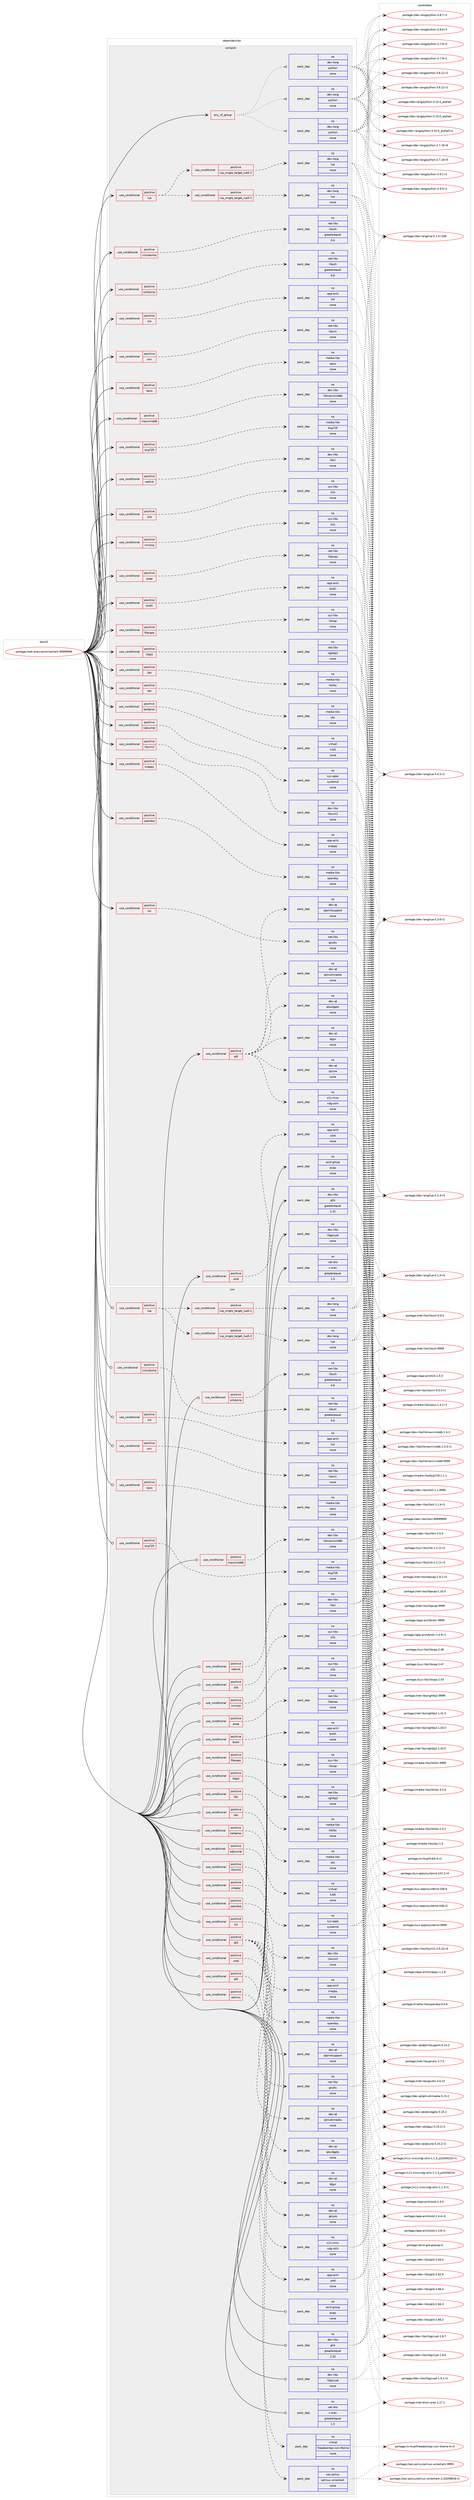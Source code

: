 digraph prolog {

# *************
# Graph options
# *************

newrank=true;
concentrate=true;
compound=true;
graph [rankdir=LR,fontname=Helvetica,fontsize=10,ranksep=1.5];#, ranksep=2.5, nodesep=0.2];
edge  [arrowhead=vee];
node  [fontname=Helvetica,fontsize=10];

# **********
# The ebuild
# **********

subgraph cluster_leftcol {
color=gray;
rank=same;
label=<<i>ebuild</i>>;
id [label="portage://net-analyzer/wireshark-99999999", color=red, width=4, href="../net-analyzer/wireshark-99999999.svg"];
}

# ****************
# The dependencies
# ****************

subgraph cluster_midcol {
color=gray;
label=<<i>dependencies</i>>;
subgraph cluster_compile {
fillcolor="#eeeeee";
style=filled;
label=<<i>compile</i>>;
subgraph any170 {
dependency22570 [label=<<TABLE BORDER="0" CELLBORDER="1" CELLSPACING="0" CELLPADDING="4"><TR><TD CELLPADDING="10">any_of_group</TD></TR></TABLE>>, shape=none, color=red];subgraph pack15272 {
dependency22571 [label=<<TABLE BORDER="0" CELLBORDER="1" CELLSPACING="0" CELLPADDING="4" WIDTH="220"><TR><TD ROWSPAN="6" CELLPADDING="30">pack_dep</TD></TR><TR><TD WIDTH="110">no</TD></TR><TR><TD>dev-lang</TD></TR><TR><TD>python</TD></TR><TR><TD>none</TD></TR><TR><TD></TD></TR></TABLE>>, shape=none, color=blue];
}
dependency22570:e -> dependency22571:w [weight=20,style="dotted",arrowhead="oinv"];
subgraph pack15273 {
dependency22572 [label=<<TABLE BORDER="0" CELLBORDER="1" CELLSPACING="0" CELLPADDING="4" WIDTH="220"><TR><TD ROWSPAN="6" CELLPADDING="30">pack_dep</TD></TR><TR><TD WIDTH="110">no</TD></TR><TR><TD>dev-lang</TD></TR><TR><TD>python</TD></TR><TR><TD>none</TD></TR><TR><TD></TD></TR></TABLE>>, shape=none, color=blue];
}
dependency22570:e -> dependency22572:w [weight=20,style="dotted",arrowhead="oinv"];
subgraph pack15274 {
dependency22573 [label=<<TABLE BORDER="0" CELLBORDER="1" CELLSPACING="0" CELLPADDING="4" WIDTH="220"><TR><TD ROWSPAN="6" CELLPADDING="30">pack_dep</TD></TR><TR><TD WIDTH="110">no</TD></TR><TR><TD>dev-lang</TD></TR><TR><TD>python</TD></TR><TR><TD>none</TD></TR><TR><TD></TD></TR></TABLE>>, shape=none, color=blue];
}
dependency22570:e -> dependency22573:w [weight=20,style="dotted",arrowhead="oinv"];
}
id:e -> dependency22570:w [weight=20,style="solid",arrowhead="vee"];
subgraph cond7101 {
dependency22574 [label=<<TABLE BORDER="0" CELLBORDER="1" CELLSPACING="0" CELLPADDING="4"><TR><TD ROWSPAN="3" CELLPADDING="10">use_conditional</TD></TR><TR><TD>positive</TD></TR><TR><TD>bcg729</TD></TR></TABLE>>, shape=none, color=red];
subgraph pack15275 {
dependency22575 [label=<<TABLE BORDER="0" CELLBORDER="1" CELLSPACING="0" CELLPADDING="4" WIDTH="220"><TR><TD ROWSPAN="6" CELLPADDING="30">pack_dep</TD></TR><TR><TD WIDTH="110">no</TD></TR><TR><TD>media-libs</TD></TR><TR><TD>bcg729</TD></TR><TR><TD>none</TD></TR><TR><TD></TD></TR></TABLE>>, shape=none, color=blue];
}
dependency22574:e -> dependency22575:w [weight=20,style="dashed",arrowhead="vee"];
}
id:e -> dependency22574:w [weight=20,style="solid",arrowhead="vee"];
subgraph cond7102 {
dependency22576 [label=<<TABLE BORDER="0" CELLBORDER="1" CELLSPACING="0" CELLPADDING="4"><TR><TD ROWSPAN="3" CELLPADDING="10">use_conditional</TD></TR><TR><TD>positive</TD></TR><TR><TD>brotli</TD></TR></TABLE>>, shape=none, color=red];
subgraph pack15276 {
dependency22577 [label=<<TABLE BORDER="0" CELLBORDER="1" CELLSPACING="0" CELLPADDING="4" WIDTH="220"><TR><TD ROWSPAN="6" CELLPADDING="30">pack_dep</TD></TR><TR><TD WIDTH="110">no</TD></TR><TR><TD>app-arch</TD></TR><TR><TD>brotli</TD></TR><TR><TD>none</TD></TR><TR><TD></TD></TR></TABLE>>, shape=none, color=blue];
}
dependency22576:e -> dependency22577:w [weight=20,style="dashed",arrowhead="vee"];
}
id:e -> dependency22576:w [weight=20,style="solid",arrowhead="vee"];
subgraph cond7103 {
dependency22578 [label=<<TABLE BORDER="0" CELLBORDER="1" CELLSPACING="0" CELLPADDING="4"><TR><TD ROWSPAN="3" CELLPADDING="10">use_conditional</TD></TR><TR><TD>positive</TD></TR><TR><TD>ciscodump</TD></TR></TABLE>>, shape=none, color=red];
subgraph pack15277 {
dependency22579 [label=<<TABLE BORDER="0" CELLBORDER="1" CELLSPACING="0" CELLPADDING="4" WIDTH="220"><TR><TD ROWSPAN="6" CELLPADDING="30">pack_dep</TD></TR><TR><TD WIDTH="110">no</TD></TR><TR><TD>net-libs</TD></TR><TR><TD>libssh</TD></TR><TR><TD>greaterequal</TD></TR><TR><TD>0.6</TD></TR></TABLE>>, shape=none, color=blue];
}
dependency22578:e -> dependency22579:w [weight=20,style="dashed",arrowhead="vee"];
}
id:e -> dependency22578:w [weight=20,style="solid",arrowhead="vee"];
subgraph cond7104 {
dependency22580 [label=<<TABLE BORDER="0" CELLBORDER="1" CELLSPACING="0" CELLPADDING="4"><TR><TD ROWSPAN="3" CELLPADDING="10">use_conditional</TD></TR><TR><TD>positive</TD></TR><TR><TD>filecaps</TD></TR></TABLE>>, shape=none, color=red];
subgraph pack15278 {
dependency22581 [label=<<TABLE BORDER="0" CELLBORDER="1" CELLSPACING="0" CELLPADDING="4" WIDTH="220"><TR><TD ROWSPAN="6" CELLPADDING="30">pack_dep</TD></TR><TR><TD WIDTH="110">no</TD></TR><TR><TD>sys-libs</TD></TR><TR><TD>libcap</TD></TR><TR><TD>none</TD></TR><TR><TD></TD></TR></TABLE>>, shape=none, color=blue];
}
dependency22580:e -> dependency22581:w [weight=20,style="dashed",arrowhead="vee"];
}
id:e -> dependency22580:w [weight=20,style="solid",arrowhead="vee"];
subgraph cond7105 {
dependency22582 [label=<<TABLE BORDER="0" CELLBORDER="1" CELLSPACING="0" CELLPADDING="4"><TR><TD ROWSPAN="3" CELLPADDING="10">use_conditional</TD></TR><TR><TD>positive</TD></TR><TR><TD>http2</TD></TR></TABLE>>, shape=none, color=red];
subgraph pack15279 {
dependency22583 [label=<<TABLE BORDER="0" CELLBORDER="1" CELLSPACING="0" CELLPADDING="4" WIDTH="220"><TR><TD ROWSPAN="6" CELLPADDING="30">pack_dep</TD></TR><TR><TD WIDTH="110">no</TD></TR><TR><TD>net-libs</TD></TR><TR><TD>nghttp2</TD></TR><TR><TD>none</TD></TR><TR><TD></TD></TR></TABLE>>, shape=none, color=blue];
}
dependency22582:e -> dependency22583:w [weight=20,style="dashed",arrowhead="vee"];
}
id:e -> dependency22582:w [weight=20,style="solid",arrowhead="vee"];
subgraph cond7106 {
dependency22584 [label=<<TABLE BORDER="0" CELLBORDER="1" CELLSPACING="0" CELLPADDING="4"><TR><TD ROWSPAN="3" CELLPADDING="10">use_conditional</TD></TR><TR><TD>positive</TD></TR><TR><TD>ilbc</TD></TR></TABLE>>, shape=none, color=red];
subgraph pack15280 {
dependency22585 [label=<<TABLE BORDER="0" CELLBORDER="1" CELLSPACING="0" CELLPADDING="4" WIDTH="220"><TR><TD ROWSPAN="6" CELLPADDING="30">pack_dep</TD></TR><TR><TD WIDTH="110">no</TD></TR><TR><TD>media-libs</TD></TR><TR><TD>libilbc</TD></TR><TR><TD>none</TD></TR><TR><TD></TD></TR></TABLE>>, shape=none, color=blue];
}
dependency22584:e -> dependency22585:w [weight=20,style="dashed",arrowhead="vee"];
}
id:e -> dependency22584:w [weight=20,style="solid",arrowhead="vee"];
subgraph cond7107 {
dependency22586 [label=<<TABLE BORDER="0" CELLBORDER="1" CELLSPACING="0" CELLPADDING="4"><TR><TD ROWSPAN="3" CELLPADDING="10">use_conditional</TD></TR><TR><TD>positive</TD></TR><TR><TD>kerberos</TD></TR></TABLE>>, shape=none, color=red];
subgraph pack15281 {
dependency22587 [label=<<TABLE BORDER="0" CELLBORDER="1" CELLSPACING="0" CELLPADDING="4" WIDTH="220"><TR><TD ROWSPAN="6" CELLPADDING="30">pack_dep</TD></TR><TR><TD WIDTH="110">no</TD></TR><TR><TD>virtual</TD></TR><TR><TD>krb5</TD></TR><TR><TD>none</TD></TR><TR><TD></TD></TR></TABLE>>, shape=none, color=blue];
}
dependency22586:e -> dependency22587:w [weight=20,style="dashed",arrowhead="vee"];
}
id:e -> dependency22586:w [weight=20,style="solid",arrowhead="vee"];
subgraph cond7108 {
dependency22588 [label=<<TABLE BORDER="0" CELLBORDER="1" CELLSPACING="0" CELLPADDING="4"><TR><TD ROWSPAN="3" CELLPADDING="10">use_conditional</TD></TR><TR><TD>positive</TD></TR><TR><TD>libxml2</TD></TR></TABLE>>, shape=none, color=red];
subgraph pack15282 {
dependency22589 [label=<<TABLE BORDER="0" CELLBORDER="1" CELLSPACING="0" CELLPADDING="4" WIDTH="220"><TR><TD ROWSPAN="6" CELLPADDING="30">pack_dep</TD></TR><TR><TD WIDTH="110">no</TD></TR><TR><TD>dev-libs</TD></TR><TR><TD>libxml2</TD></TR><TR><TD>none</TD></TR><TR><TD></TD></TR></TABLE>>, shape=none, color=blue];
}
dependency22588:e -> dependency22589:w [weight=20,style="dashed",arrowhead="vee"];
}
id:e -> dependency22588:w [weight=20,style="solid",arrowhead="vee"];
subgraph cond7109 {
dependency22590 [label=<<TABLE BORDER="0" CELLBORDER="1" CELLSPACING="0" CELLPADDING="4"><TR><TD ROWSPAN="3" CELLPADDING="10">use_conditional</TD></TR><TR><TD>positive</TD></TR><TR><TD>lua</TD></TR></TABLE>>, shape=none, color=red];
subgraph cond7110 {
dependency22591 [label=<<TABLE BORDER="0" CELLBORDER="1" CELLSPACING="0" CELLPADDING="4"><TR><TD ROWSPAN="3" CELLPADDING="10">use_conditional</TD></TR><TR><TD>positive</TD></TR><TR><TD>lua_single_target_lua5-1</TD></TR></TABLE>>, shape=none, color=red];
subgraph pack15283 {
dependency22592 [label=<<TABLE BORDER="0" CELLBORDER="1" CELLSPACING="0" CELLPADDING="4" WIDTH="220"><TR><TD ROWSPAN="6" CELLPADDING="30">pack_dep</TD></TR><TR><TD WIDTH="110">no</TD></TR><TR><TD>dev-lang</TD></TR><TR><TD>lua</TD></TR><TR><TD>none</TD></TR><TR><TD></TD></TR></TABLE>>, shape=none, color=blue];
}
dependency22591:e -> dependency22592:w [weight=20,style="dashed",arrowhead="vee"];
}
dependency22590:e -> dependency22591:w [weight=20,style="dashed",arrowhead="vee"];
subgraph cond7111 {
dependency22593 [label=<<TABLE BORDER="0" CELLBORDER="1" CELLSPACING="0" CELLPADDING="4"><TR><TD ROWSPAN="3" CELLPADDING="10">use_conditional</TD></TR><TR><TD>positive</TD></TR><TR><TD>lua_single_target_lua5-2</TD></TR></TABLE>>, shape=none, color=red];
subgraph pack15284 {
dependency22594 [label=<<TABLE BORDER="0" CELLBORDER="1" CELLSPACING="0" CELLPADDING="4" WIDTH="220"><TR><TD ROWSPAN="6" CELLPADDING="30">pack_dep</TD></TR><TR><TD WIDTH="110">no</TD></TR><TR><TD>dev-lang</TD></TR><TR><TD>lua</TD></TR><TR><TD>none</TD></TR><TR><TD></TD></TR></TABLE>>, shape=none, color=blue];
}
dependency22593:e -> dependency22594:w [weight=20,style="dashed",arrowhead="vee"];
}
dependency22590:e -> dependency22593:w [weight=20,style="dashed",arrowhead="vee"];
}
id:e -> dependency22590:w [weight=20,style="solid",arrowhead="vee"];
subgraph cond7112 {
dependency22595 [label=<<TABLE BORDER="0" CELLBORDER="1" CELLSPACING="0" CELLPADDING="4"><TR><TD ROWSPAN="3" CELLPADDING="10">use_conditional</TD></TR><TR><TD>positive</TD></TR><TR><TD>lz4</TD></TR></TABLE>>, shape=none, color=red];
subgraph pack15285 {
dependency22596 [label=<<TABLE BORDER="0" CELLBORDER="1" CELLSPACING="0" CELLPADDING="4" WIDTH="220"><TR><TD ROWSPAN="6" CELLPADDING="30">pack_dep</TD></TR><TR><TD WIDTH="110">no</TD></TR><TR><TD>app-arch</TD></TR><TR><TD>lz4</TD></TR><TR><TD>none</TD></TR><TR><TD></TD></TR></TABLE>>, shape=none, color=blue];
}
dependency22595:e -> dependency22596:w [weight=20,style="dashed",arrowhead="vee"];
}
id:e -> dependency22595:w [weight=20,style="solid",arrowhead="vee"];
subgraph cond7113 {
dependency22597 [label=<<TABLE BORDER="0" CELLBORDER="1" CELLSPACING="0" CELLPADDING="4"><TR><TD ROWSPAN="3" CELLPADDING="10">use_conditional</TD></TR><TR><TD>positive</TD></TR><TR><TD>maxminddb</TD></TR></TABLE>>, shape=none, color=red];
subgraph pack15286 {
dependency22598 [label=<<TABLE BORDER="0" CELLBORDER="1" CELLSPACING="0" CELLPADDING="4" WIDTH="220"><TR><TD ROWSPAN="6" CELLPADDING="30">pack_dep</TD></TR><TR><TD WIDTH="110">no</TD></TR><TR><TD>dev-libs</TD></TR><TR><TD>libmaxminddb</TD></TR><TR><TD>none</TD></TR><TR><TD></TD></TR></TABLE>>, shape=none, color=blue];
}
dependency22597:e -> dependency22598:w [weight=20,style="dashed",arrowhead="vee"];
}
id:e -> dependency22597:w [weight=20,style="solid",arrowhead="vee"];
subgraph cond7114 {
dependency22599 [label=<<TABLE BORDER="0" CELLBORDER="1" CELLSPACING="0" CELLPADDING="4"><TR><TD ROWSPAN="3" CELLPADDING="10">use_conditional</TD></TR><TR><TD>positive</TD></TR><TR><TD>minizip</TD></TR></TABLE>>, shape=none, color=red];
subgraph pack15287 {
dependency22600 [label=<<TABLE BORDER="0" CELLBORDER="1" CELLSPACING="0" CELLPADDING="4" WIDTH="220"><TR><TD ROWSPAN="6" CELLPADDING="30">pack_dep</TD></TR><TR><TD WIDTH="110">no</TD></TR><TR><TD>sys-libs</TD></TR><TR><TD>zlib</TD></TR><TR><TD>none</TD></TR><TR><TD></TD></TR></TABLE>>, shape=none, color=blue];
}
dependency22599:e -> dependency22600:w [weight=20,style="dashed",arrowhead="vee"];
}
id:e -> dependency22599:w [weight=20,style="solid",arrowhead="vee"];
subgraph cond7115 {
dependency22601 [label=<<TABLE BORDER="0" CELLBORDER="1" CELLSPACING="0" CELLPADDING="4"><TR><TD ROWSPAN="3" CELLPADDING="10">use_conditional</TD></TR><TR><TD>positive</TD></TR><TR><TD>netlink</TD></TR></TABLE>>, shape=none, color=red];
subgraph pack15288 {
dependency22602 [label=<<TABLE BORDER="0" CELLBORDER="1" CELLSPACING="0" CELLPADDING="4" WIDTH="220"><TR><TD ROWSPAN="6" CELLPADDING="30">pack_dep</TD></TR><TR><TD WIDTH="110">no</TD></TR><TR><TD>dev-libs</TD></TR><TR><TD>libnl</TD></TR><TR><TD>none</TD></TR><TR><TD></TD></TR></TABLE>>, shape=none, color=blue];
}
dependency22601:e -> dependency22602:w [weight=20,style="dashed",arrowhead="vee"];
}
id:e -> dependency22601:w [weight=20,style="solid",arrowhead="vee"];
subgraph cond7116 {
dependency22603 [label=<<TABLE BORDER="0" CELLBORDER="1" CELLSPACING="0" CELLPADDING="4"><TR><TD ROWSPAN="3" CELLPADDING="10">use_conditional</TD></TR><TR><TD>positive</TD></TR><TR><TD>opus</TD></TR></TABLE>>, shape=none, color=red];
subgraph pack15289 {
dependency22604 [label=<<TABLE BORDER="0" CELLBORDER="1" CELLSPACING="0" CELLPADDING="4" WIDTH="220"><TR><TD ROWSPAN="6" CELLPADDING="30">pack_dep</TD></TR><TR><TD WIDTH="110">no</TD></TR><TR><TD>media-libs</TD></TR><TR><TD>opus</TD></TR><TR><TD>none</TD></TR><TR><TD></TD></TR></TABLE>>, shape=none, color=blue];
}
dependency22603:e -> dependency22604:w [weight=20,style="dashed",arrowhead="vee"];
}
id:e -> dependency22603:w [weight=20,style="solid",arrowhead="vee"];
subgraph cond7117 {
dependency22605 [label=<<TABLE BORDER="0" CELLBORDER="1" CELLSPACING="0" CELLPADDING="4"><TR><TD ROWSPAN="3" CELLPADDING="10">use_conditional</TD></TR><TR><TD>positive</TD></TR><TR><TD>pcap</TD></TR></TABLE>>, shape=none, color=red];
subgraph pack15290 {
dependency22606 [label=<<TABLE BORDER="0" CELLBORDER="1" CELLSPACING="0" CELLPADDING="4" WIDTH="220"><TR><TD ROWSPAN="6" CELLPADDING="30">pack_dep</TD></TR><TR><TD WIDTH="110">no</TD></TR><TR><TD>net-libs</TD></TR><TR><TD>libpcap</TD></TR><TR><TD>none</TD></TR><TR><TD></TD></TR></TABLE>>, shape=none, color=blue];
}
dependency22605:e -> dependency22606:w [weight=20,style="dashed",arrowhead="vee"];
}
id:e -> dependency22605:w [weight=20,style="solid",arrowhead="vee"];
subgraph cond7118 {
dependency22607 [label=<<TABLE BORDER="0" CELLBORDER="1" CELLSPACING="0" CELLPADDING="4"><TR><TD ROWSPAN="3" CELLPADDING="10">use_conditional</TD></TR><TR><TD>positive</TD></TR><TR><TD>qt5</TD></TR></TABLE>>, shape=none, color=red];
subgraph pack15291 {
dependency22608 [label=<<TABLE BORDER="0" CELLBORDER="1" CELLSPACING="0" CELLPADDING="4" WIDTH="220"><TR><TD ROWSPAN="6" CELLPADDING="30">pack_dep</TD></TR><TR><TD WIDTH="110">no</TD></TR><TR><TD>dev-qt</TD></TR><TR><TD>qtcore</TD></TR><TR><TD>none</TD></TR><TR><TD></TD></TR></TABLE>>, shape=none, color=blue];
}
dependency22607:e -> dependency22608:w [weight=20,style="dashed",arrowhead="vee"];
subgraph pack15292 {
dependency22609 [label=<<TABLE BORDER="0" CELLBORDER="1" CELLSPACING="0" CELLPADDING="4" WIDTH="220"><TR><TD ROWSPAN="6" CELLPADDING="30">pack_dep</TD></TR><TR><TD WIDTH="110">no</TD></TR><TR><TD>dev-qt</TD></TR><TR><TD>qtgui</TD></TR><TR><TD>none</TD></TR><TR><TD></TD></TR></TABLE>>, shape=none, color=blue];
}
dependency22607:e -> dependency22609:w [weight=20,style="dashed",arrowhead="vee"];
subgraph pack15293 {
dependency22610 [label=<<TABLE BORDER="0" CELLBORDER="1" CELLSPACING="0" CELLPADDING="4" WIDTH="220"><TR><TD ROWSPAN="6" CELLPADDING="30">pack_dep</TD></TR><TR><TD WIDTH="110">no</TD></TR><TR><TD>dev-qt</TD></TR><TR><TD>qtmultimedia</TD></TR><TR><TD>none</TD></TR><TR><TD></TD></TR></TABLE>>, shape=none, color=blue];
}
dependency22607:e -> dependency22610:w [weight=20,style="dashed",arrowhead="vee"];
subgraph pack15294 {
dependency22611 [label=<<TABLE BORDER="0" CELLBORDER="1" CELLSPACING="0" CELLPADDING="4" WIDTH="220"><TR><TD ROWSPAN="6" CELLPADDING="30">pack_dep</TD></TR><TR><TD WIDTH="110">no</TD></TR><TR><TD>dev-qt</TD></TR><TR><TD>qtprintsupport</TD></TR><TR><TD>none</TD></TR><TR><TD></TD></TR></TABLE>>, shape=none, color=blue];
}
dependency22607:e -> dependency22611:w [weight=20,style="dashed",arrowhead="vee"];
subgraph pack15295 {
dependency22612 [label=<<TABLE BORDER="0" CELLBORDER="1" CELLSPACING="0" CELLPADDING="4" WIDTH="220"><TR><TD ROWSPAN="6" CELLPADDING="30">pack_dep</TD></TR><TR><TD WIDTH="110">no</TD></TR><TR><TD>dev-qt</TD></TR><TR><TD>qtwidgets</TD></TR><TR><TD>none</TD></TR><TR><TD></TD></TR></TABLE>>, shape=none, color=blue];
}
dependency22607:e -> dependency22612:w [weight=20,style="dashed",arrowhead="vee"];
subgraph pack15296 {
dependency22613 [label=<<TABLE BORDER="0" CELLBORDER="1" CELLSPACING="0" CELLPADDING="4" WIDTH="220"><TR><TD ROWSPAN="6" CELLPADDING="30">pack_dep</TD></TR><TR><TD WIDTH="110">no</TD></TR><TR><TD>x11-misc</TD></TR><TR><TD>xdg-utils</TD></TR><TR><TD>none</TD></TR><TR><TD></TD></TR></TABLE>>, shape=none, color=blue];
}
dependency22607:e -> dependency22613:w [weight=20,style="dashed",arrowhead="vee"];
}
id:e -> dependency22607:w [weight=20,style="solid",arrowhead="vee"];
subgraph cond7119 {
dependency22614 [label=<<TABLE BORDER="0" CELLBORDER="1" CELLSPACING="0" CELLPADDING="4"><TR><TD ROWSPAN="3" CELLPADDING="10">use_conditional</TD></TR><TR><TD>positive</TD></TR><TR><TD>sbc</TD></TR></TABLE>>, shape=none, color=red];
subgraph pack15297 {
dependency22615 [label=<<TABLE BORDER="0" CELLBORDER="1" CELLSPACING="0" CELLPADDING="4" WIDTH="220"><TR><TD ROWSPAN="6" CELLPADDING="30">pack_dep</TD></TR><TR><TD WIDTH="110">no</TD></TR><TR><TD>media-libs</TD></TR><TR><TD>sbc</TD></TR><TR><TD>none</TD></TR><TR><TD></TD></TR></TABLE>>, shape=none, color=blue];
}
dependency22614:e -> dependency22615:w [weight=20,style="dashed",arrowhead="vee"];
}
id:e -> dependency22614:w [weight=20,style="solid",arrowhead="vee"];
subgraph cond7120 {
dependency22616 [label=<<TABLE BORDER="0" CELLBORDER="1" CELLSPACING="0" CELLPADDING="4"><TR><TD ROWSPAN="3" CELLPADDING="10">use_conditional</TD></TR><TR><TD>positive</TD></TR><TR><TD>sdjournal</TD></TR></TABLE>>, shape=none, color=red];
subgraph pack15298 {
dependency22617 [label=<<TABLE BORDER="0" CELLBORDER="1" CELLSPACING="0" CELLPADDING="4" WIDTH="220"><TR><TD ROWSPAN="6" CELLPADDING="30">pack_dep</TD></TR><TR><TD WIDTH="110">no</TD></TR><TR><TD>sys-apps</TD></TR><TR><TD>systemd</TD></TR><TR><TD>none</TD></TR><TR><TD></TD></TR></TABLE>>, shape=none, color=blue];
}
dependency22616:e -> dependency22617:w [weight=20,style="dashed",arrowhead="vee"];
}
id:e -> dependency22616:w [weight=20,style="solid",arrowhead="vee"];
subgraph cond7121 {
dependency22618 [label=<<TABLE BORDER="0" CELLBORDER="1" CELLSPACING="0" CELLPADDING="4"><TR><TD ROWSPAN="3" CELLPADDING="10">use_conditional</TD></TR><TR><TD>positive</TD></TR><TR><TD>smi</TD></TR></TABLE>>, shape=none, color=red];
subgraph pack15299 {
dependency22619 [label=<<TABLE BORDER="0" CELLBORDER="1" CELLSPACING="0" CELLPADDING="4" WIDTH="220"><TR><TD ROWSPAN="6" CELLPADDING="30">pack_dep</TD></TR><TR><TD WIDTH="110">no</TD></TR><TR><TD>net-libs</TD></TR><TR><TD>libsmi</TD></TR><TR><TD>none</TD></TR><TR><TD></TD></TR></TABLE>>, shape=none, color=blue];
}
dependency22618:e -> dependency22619:w [weight=20,style="dashed",arrowhead="vee"];
}
id:e -> dependency22618:w [weight=20,style="solid",arrowhead="vee"];
subgraph cond7122 {
dependency22620 [label=<<TABLE BORDER="0" CELLBORDER="1" CELLSPACING="0" CELLPADDING="4"><TR><TD ROWSPAN="3" CELLPADDING="10">use_conditional</TD></TR><TR><TD>positive</TD></TR><TR><TD>snappy</TD></TR></TABLE>>, shape=none, color=red];
subgraph pack15300 {
dependency22621 [label=<<TABLE BORDER="0" CELLBORDER="1" CELLSPACING="0" CELLPADDING="4" WIDTH="220"><TR><TD ROWSPAN="6" CELLPADDING="30">pack_dep</TD></TR><TR><TD WIDTH="110">no</TD></TR><TR><TD>app-arch</TD></TR><TR><TD>snappy</TD></TR><TR><TD>none</TD></TR><TR><TD></TD></TR></TABLE>>, shape=none, color=blue];
}
dependency22620:e -> dependency22621:w [weight=20,style="dashed",arrowhead="vee"];
}
id:e -> dependency22620:w [weight=20,style="solid",arrowhead="vee"];
subgraph cond7123 {
dependency22622 [label=<<TABLE BORDER="0" CELLBORDER="1" CELLSPACING="0" CELLPADDING="4"><TR><TD ROWSPAN="3" CELLPADDING="10">use_conditional</TD></TR><TR><TD>positive</TD></TR><TR><TD>spandsp</TD></TR></TABLE>>, shape=none, color=red];
subgraph pack15301 {
dependency22623 [label=<<TABLE BORDER="0" CELLBORDER="1" CELLSPACING="0" CELLPADDING="4" WIDTH="220"><TR><TD ROWSPAN="6" CELLPADDING="30">pack_dep</TD></TR><TR><TD WIDTH="110">no</TD></TR><TR><TD>media-libs</TD></TR><TR><TD>spandsp</TD></TR><TR><TD>none</TD></TR><TR><TD></TD></TR></TABLE>>, shape=none, color=blue];
}
dependency22622:e -> dependency22623:w [weight=20,style="dashed",arrowhead="vee"];
}
id:e -> dependency22622:w [weight=20,style="solid",arrowhead="vee"];
subgraph cond7124 {
dependency22624 [label=<<TABLE BORDER="0" CELLBORDER="1" CELLSPACING="0" CELLPADDING="4"><TR><TD ROWSPAN="3" CELLPADDING="10">use_conditional</TD></TR><TR><TD>positive</TD></TR><TR><TD>sshdump</TD></TR></TABLE>>, shape=none, color=red];
subgraph pack15302 {
dependency22625 [label=<<TABLE BORDER="0" CELLBORDER="1" CELLSPACING="0" CELLPADDING="4" WIDTH="220"><TR><TD ROWSPAN="6" CELLPADDING="30">pack_dep</TD></TR><TR><TD WIDTH="110">no</TD></TR><TR><TD>net-libs</TD></TR><TR><TD>libssh</TD></TR><TR><TD>greaterequal</TD></TR><TR><TD>0.6</TD></TR></TABLE>>, shape=none, color=blue];
}
dependency22624:e -> dependency22625:w [weight=20,style="dashed",arrowhead="vee"];
}
id:e -> dependency22624:w [weight=20,style="solid",arrowhead="vee"];
subgraph cond7125 {
dependency22626 [label=<<TABLE BORDER="0" CELLBORDER="1" CELLSPACING="0" CELLPADDING="4"><TR><TD ROWSPAN="3" CELLPADDING="10">use_conditional</TD></TR><TR><TD>positive</TD></TR><TR><TD>ssl</TD></TR></TABLE>>, shape=none, color=red];
subgraph pack15303 {
dependency22627 [label=<<TABLE BORDER="0" CELLBORDER="1" CELLSPACING="0" CELLPADDING="4" WIDTH="220"><TR><TD ROWSPAN="6" CELLPADDING="30">pack_dep</TD></TR><TR><TD WIDTH="110">no</TD></TR><TR><TD>net-libs</TD></TR><TR><TD>gnutls</TD></TR><TR><TD>none</TD></TR><TR><TD></TD></TR></TABLE>>, shape=none, color=blue];
}
dependency22626:e -> dependency22627:w [weight=20,style="dashed",arrowhead="vee"];
}
id:e -> dependency22626:w [weight=20,style="solid",arrowhead="vee"];
subgraph cond7126 {
dependency22628 [label=<<TABLE BORDER="0" CELLBORDER="1" CELLSPACING="0" CELLPADDING="4"><TR><TD ROWSPAN="3" CELLPADDING="10">use_conditional</TD></TR><TR><TD>positive</TD></TR><TR><TD>zlib</TD></TR></TABLE>>, shape=none, color=red];
subgraph pack15304 {
dependency22629 [label=<<TABLE BORDER="0" CELLBORDER="1" CELLSPACING="0" CELLPADDING="4" WIDTH="220"><TR><TD ROWSPAN="6" CELLPADDING="30">pack_dep</TD></TR><TR><TD WIDTH="110">no</TD></TR><TR><TD>sys-libs</TD></TR><TR><TD>zlib</TD></TR><TR><TD>none</TD></TR><TR><TD></TD></TR></TABLE>>, shape=none, color=blue];
}
dependency22628:e -> dependency22629:w [weight=20,style="dashed",arrowhead="vee"];
}
id:e -> dependency22628:w [weight=20,style="solid",arrowhead="vee"];
subgraph cond7127 {
dependency22630 [label=<<TABLE BORDER="0" CELLBORDER="1" CELLSPACING="0" CELLPADDING="4"><TR><TD ROWSPAN="3" CELLPADDING="10">use_conditional</TD></TR><TR><TD>positive</TD></TR><TR><TD>zstd</TD></TR></TABLE>>, shape=none, color=red];
subgraph pack15305 {
dependency22631 [label=<<TABLE BORDER="0" CELLBORDER="1" CELLSPACING="0" CELLPADDING="4" WIDTH="220"><TR><TD ROWSPAN="6" CELLPADDING="30">pack_dep</TD></TR><TR><TD WIDTH="110">no</TD></TR><TR><TD>app-arch</TD></TR><TR><TD>zstd</TD></TR><TR><TD>none</TD></TR><TR><TD></TD></TR></TABLE>>, shape=none, color=blue];
}
dependency22630:e -> dependency22631:w [weight=20,style="dashed",arrowhead="vee"];
}
id:e -> dependency22630:w [weight=20,style="solid",arrowhead="vee"];
subgraph pack15306 {
dependency22632 [label=<<TABLE BORDER="0" CELLBORDER="1" CELLSPACING="0" CELLPADDING="4" WIDTH="220"><TR><TD ROWSPAN="6" CELLPADDING="30">pack_dep</TD></TR><TR><TD WIDTH="110">no</TD></TR><TR><TD>acct-group</TD></TR><TR><TD>pcap</TD></TR><TR><TD>none</TD></TR><TR><TD></TD></TR></TABLE>>, shape=none, color=blue];
}
id:e -> dependency22632:w [weight=20,style="solid",arrowhead="vee"];
subgraph pack15307 {
dependency22633 [label=<<TABLE BORDER="0" CELLBORDER="1" CELLSPACING="0" CELLPADDING="4" WIDTH="220"><TR><TD ROWSPAN="6" CELLPADDING="30">pack_dep</TD></TR><TR><TD WIDTH="110">no</TD></TR><TR><TD>dev-libs</TD></TR><TR><TD>glib</TD></TR><TR><TD>greaterequal</TD></TR><TR><TD>2.32</TD></TR></TABLE>>, shape=none, color=blue];
}
id:e -> dependency22633:w [weight=20,style="solid",arrowhead="vee"];
subgraph pack15308 {
dependency22634 [label=<<TABLE BORDER="0" CELLBORDER="1" CELLSPACING="0" CELLPADDING="4" WIDTH="220"><TR><TD ROWSPAN="6" CELLPADDING="30">pack_dep</TD></TR><TR><TD WIDTH="110">no</TD></TR><TR><TD>dev-libs</TD></TR><TR><TD>libgcrypt</TD></TR><TR><TD>none</TD></TR><TR><TD></TD></TR></TABLE>>, shape=none, color=blue];
}
id:e -> dependency22634:w [weight=20,style="solid",arrowhead="vee"];
subgraph pack15309 {
dependency22635 [label=<<TABLE BORDER="0" CELLBORDER="1" CELLSPACING="0" CELLPADDING="4" WIDTH="220"><TR><TD ROWSPAN="6" CELLPADDING="30">pack_dep</TD></TR><TR><TD WIDTH="110">no</TD></TR><TR><TD>net-dns</TD></TR><TR><TD>c-ares</TD></TR><TR><TD>greaterequal</TD></TR><TR><TD>1.5</TD></TR></TABLE>>, shape=none, color=blue];
}
id:e -> dependency22635:w [weight=20,style="solid",arrowhead="vee"];
}
subgraph cluster_compileandrun {
fillcolor="#eeeeee";
style=filled;
label=<<i>compile and run</i>>;
}
subgraph cluster_run {
fillcolor="#eeeeee";
style=filled;
label=<<i>run</i>>;
subgraph cond7128 {
dependency22636 [label=<<TABLE BORDER="0" CELLBORDER="1" CELLSPACING="0" CELLPADDING="4"><TR><TD ROWSPAN="3" CELLPADDING="10">use_conditional</TD></TR><TR><TD>positive</TD></TR><TR><TD>bcg729</TD></TR></TABLE>>, shape=none, color=red];
subgraph pack15310 {
dependency22637 [label=<<TABLE BORDER="0" CELLBORDER="1" CELLSPACING="0" CELLPADDING="4" WIDTH="220"><TR><TD ROWSPAN="6" CELLPADDING="30">pack_dep</TD></TR><TR><TD WIDTH="110">no</TD></TR><TR><TD>media-libs</TD></TR><TR><TD>bcg729</TD></TR><TR><TD>none</TD></TR><TR><TD></TD></TR></TABLE>>, shape=none, color=blue];
}
dependency22636:e -> dependency22637:w [weight=20,style="dashed",arrowhead="vee"];
}
id:e -> dependency22636:w [weight=20,style="solid",arrowhead="odot"];
subgraph cond7129 {
dependency22638 [label=<<TABLE BORDER="0" CELLBORDER="1" CELLSPACING="0" CELLPADDING="4"><TR><TD ROWSPAN="3" CELLPADDING="10">use_conditional</TD></TR><TR><TD>positive</TD></TR><TR><TD>brotli</TD></TR></TABLE>>, shape=none, color=red];
subgraph pack15311 {
dependency22639 [label=<<TABLE BORDER="0" CELLBORDER="1" CELLSPACING="0" CELLPADDING="4" WIDTH="220"><TR><TD ROWSPAN="6" CELLPADDING="30">pack_dep</TD></TR><TR><TD WIDTH="110">no</TD></TR><TR><TD>app-arch</TD></TR><TR><TD>brotli</TD></TR><TR><TD>none</TD></TR><TR><TD></TD></TR></TABLE>>, shape=none, color=blue];
}
dependency22638:e -> dependency22639:w [weight=20,style="dashed",arrowhead="vee"];
}
id:e -> dependency22638:w [weight=20,style="solid",arrowhead="odot"];
subgraph cond7130 {
dependency22640 [label=<<TABLE BORDER="0" CELLBORDER="1" CELLSPACING="0" CELLPADDING="4"><TR><TD ROWSPAN="3" CELLPADDING="10">use_conditional</TD></TR><TR><TD>positive</TD></TR><TR><TD>ciscodump</TD></TR></TABLE>>, shape=none, color=red];
subgraph pack15312 {
dependency22641 [label=<<TABLE BORDER="0" CELLBORDER="1" CELLSPACING="0" CELLPADDING="4" WIDTH="220"><TR><TD ROWSPAN="6" CELLPADDING="30">pack_dep</TD></TR><TR><TD WIDTH="110">no</TD></TR><TR><TD>net-libs</TD></TR><TR><TD>libssh</TD></TR><TR><TD>greaterequal</TD></TR><TR><TD>0.6</TD></TR></TABLE>>, shape=none, color=blue];
}
dependency22640:e -> dependency22641:w [weight=20,style="dashed",arrowhead="vee"];
}
id:e -> dependency22640:w [weight=20,style="solid",arrowhead="odot"];
subgraph cond7131 {
dependency22642 [label=<<TABLE BORDER="0" CELLBORDER="1" CELLSPACING="0" CELLPADDING="4"><TR><TD ROWSPAN="3" CELLPADDING="10">use_conditional</TD></TR><TR><TD>positive</TD></TR><TR><TD>filecaps</TD></TR></TABLE>>, shape=none, color=red];
subgraph pack15313 {
dependency22643 [label=<<TABLE BORDER="0" CELLBORDER="1" CELLSPACING="0" CELLPADDING="4" WIDTH="220"><TR><TD ROWSPAN="6" CELLPADDING="30">pack_dep</TD></TR><TR><TD WIDTH="110">no</TD></TR><TR><TD>sys-libs</TD></TR><TR><TD>libcap</TD></TR><TR><TD>none</TD></TR><TR><TD></TD></TR></TABLE>>, shape=none, color=blue];
}
dependency22642:e -> dependency22643:w [weight=20,style="dashed",arrowhead="vee"];
}
id:e -> dependency22642:w [weight=20,style="solid",arrowhead="odot"];
subgraph cond7132 {
dependency22644 [label=<<TABLE BORDER="0" CELLBORDER="1" CELLSPACING="0" CELLPADDING="4"><TR><TD ROWSPAN="3" CELLPADDING="10">use_conditional</TD></TR><TR><TD>positive</TD></TR><TR><TD>http2</TD></TR></TABLE>>, shape=none, color=red];
subgraph pack15314 {
dependency22645 [label=<<TABLE BORDER="0" CELLBORDER="1" CELLSPACING="0" CELLPADDING="4" WIDTH="220"><TR><TD ROWSPAN="6" CELLPADDING="30">pack_dep</TD></TR><TR><TD WIDTH="110">no</TD></TR><TR><TD>net-libs</TD></TR><TR><TD>nghttp2</TD></TR><TR><TD>none</TD></TR><TR><TD></TD></TR></TABLE>>, shape=none, color=blue];
}
dependency22644:e -> dependency22645:w [weight=20,style="dashed",arrowhead="vee"];
}
id:e -> dependency22644:w [weight=20,style="solid",arrowhead="odot"];
subgraph cond7133 {
dependency22646 [label=<<TABLE BORDER="0" CELLBORDER="1" CELLSPACING="0" CELLPADDING="4"><TR><TD ROWSPAN="3" CELLPADDING="10">use_conditional</TD></TR><TR><TD>positive</TD></TR><TR><TD>ilbc</TD></TR></TABLE>>, shape=none, color=red];
subgraph pack15315 {
dependency22647 [label=<<TABLE BORDER="0" CELLBORDER="1" CELLSPACING="0" CELLPADDING="4" WIDTH="220"><TR><TD ROWSPAN="6" CELLPADDING="30">pack_dep</TD></TR><TR><TD WIDTH="110">no</TD></TR><TR><TD>media-libs</TD></TR><TR><TD>libilbc</TD></TR><TR><TD>none</TD></TR><TR><TD></TD></TR></TABLE>>, shape=none, color=blue];
}
dependency22646:e -> dependency22647:w [weight=20,style="dashed",arrowhead="vee"];
}
id:e -> dependency22646:w [weight=20,style="solid",arrowhead="odot"];
subgraph cond7134 {
dependency22648 [label=<<TABLE BORDER="0" CELLBORDER="1" CELLSPACING="0" CELLPADDING="4"><TR><TD ROWSPAN="3" CELLPADDING="10">use_conditional</TD></TR><TR><TD>positive</TD></TR><TR><TD>kerberos</TD></TR></TABLE>>, shape=none, color=red];
subgraph pack15316 {
dependency22649 [label=<<TABLE BORDER="0" CELLBORDER="1" CELLSPACING="0" CELLPADDING="4" WIDTH="220"><TR><TD ROWSPAN="6" CELLPADDING="30">pack_dep</TD></TR><TR><TD WIDTH="110">no</TD></TR><TR><TD>virtual</TD></TR><TR><TD>krb5</TD></TR><TR><TD>none</TD></TR><TR><TD></TD></TR></TABLE>>, shape=none, color=blue];
}
dependency22648:e -> dependency22649:w [weight=20,style="dashed",arrowhead="vee"];
}
id:e -> dependency22648:w [weight=20,style="solid",arrowhead="odot"];
subgraph cond7135 {
dependency22650 [label=<<TABLE BORDER="0" CELLBORDER="1" CELLSPACING="0" CELLPADDING="4"><TR><TD ROWSPAN="3" CELLPADDING="10">use_conditional</TD></TR><TR><TD>positive</TD></TR><TR><TD>libxml2</TD></TR></TABLE>>, shape=none, color=red];
subgraph pack15317 {
dependency22651 [label=<<TABLE BORDER="0" CELLBORDER="1" CELLSPACING="0" CELLPADDING="4" WIDTH="220"><TR><TD ROWSPAN="6" CELLPADDING="30">pack_dep</TD></TR><TR><TD WIDTH="110">no</TD></TR><TR><TD>dev-libs</TD></TR><TR><TD>libxml2</TD></TR><TR><TD>none</TD></TR><TR><TD></TD></TR></TABLE>>, shape=none, color=blue];
}
dependency22650:e -> dependency22651:w [weight=20,style="dashed",arrowhead="vee"];
}
id:e -> dependency22650:w [weight=20,style="solid",arrowhead="odot"];
subgraph cond7136 {
dependency22652 [label=<<TABLE BORDER="0" CELLBORDER="1" CELLSPACING="0" CELLPADDING="4"><TR><TD ROWSPAN="3" CELLPADDING="10">use_conditional</TD></TR><TR><TD>positive</TD></TR><TR><TD>lua</TD></TR></TABLE>>, shape=none, color=red];
subgraph cond7137 {
dependency22653 [label=<<TABLE BORDER="0" CELLBORDER="1" CELLSPACING="0" CELLPADDING="4"><TR><TD ROWSPAN="3" CELLPADDING="10">use_conditional</TD></TR><TR><TD>positive</TD></TR><TR><TD>lua_single_target_lua5-1</TD></TR></TABLE>>, shape=none, color=red];
subgraph pack15318 {
dependency22654 [label=<<TABLE BORDER="0" CELLBORDER="1" CELLSPACING="0" CELLPADDING="4" WIDTH="220"><TR><TD ROWSPAN="6" CELLPADDING="30">pack_dep</TD></TR><TR><TD WIDTH="110">no</TD></TR><TR><TD>dev-lang</TD></TR><TR><TD>lua</TD></TR><TR><TD>none</TD></TR><TR><TD></TD></TR></TABLE>>, shape=none, color=blue];
}
dependency22653:e -> dependency22654:w [weight=20,style="dashed",arrowhead="vee"];
}
dependency22652:e -> dependency22653:w [weight=20,style="dashed",arrowhead="vee"];
subgraph cond7138 {
dependency22655 [label=<<TABLE BORDER="0" CELLBORDER="1" CELLSPACING="0" CELLPADDING="4"><TR><TD ROWSPAN="3" CELLPADDING="10">use_conditional</TD></TR><TR><TD>positive</TD></TR><TR><TD>lua_single_target_lua5-2</TD></TR></TABLE>>, shape=none, color=red];
subgraph pack15319 {
dependency22656 [label=<<TABLE BORDER="0" CELLBORDER="1" CELLSPACING="0" CELLPADDING="4" WIDTH="220"><TR><TD ROWSPAN="6" CELLPADDING="30">pack_dep</TD></TR><TR><TD WIDTH="110">no</TD></TR><TR><TD>dev-lang</TD></TR><TR><TD>lua</TD></TR><TR><TD>none</TD></TR><TR><TD></TD></TR></TABLE>>, shape=none, color=blue];
}
dependency22655:e -> dependency22656:w [weight=20,style="dashed",arrowhead="vee"];
}
dependency22652:e -> dependency22655:w [weight=20,style="dashed",arrowhead="vee"];
}
id:e -> dependency22652:w [weight=20,style="solid",arrowhead="odot"];
subgraph cond7139 {
dependency22657 [label=<<TABLE BORDER="0" CELLBORDER="1" CELLSPACING="0" CELLPADDING="4"><TR><TD ROWSPAN="3" CELLPADDING="10">use_conditional</TD></TR><TR><TD>positive</TD></TR><TR><TD>lz4</TD></TR></TABLE>>, shape=none, color=red];
subgraph pack15320 {
dependency22658 [label=<<TABLE BORDER="0" CELLBORDER="1" CELLSPACING="0" CELLPADDING="4" WIDTH="220"><TR><TD ROWSPAN="6" CELLPADDING="30">pack_dep</TD></TR><TR><TD WIDTH="110">no</TD></TR><TR><TD>app-arch</TD></TR><TR><TD>lz4</TD></TR><TR><TD>none</TD></TR><TR><TD></TD></TR></TABLE>>, shape=none, color=blue];
}
dependency22657:e -> dependency22658:w [weight=20,style="dashed",arrowhead="vee"];
}
id:e -> dependency22657:w [weight=20,style="solid",arrowhead="odot"];
subgraph cond7140 {
dependency22659 [label=<<TABLE BORDER="0" CELLBORDER="1" CELLSPACING="0" CELLPADDING="4"><TR><TD ROWSPAN="3" CELLPADDING="10">use_conditional</TD></TR><TR><TD>positive</TD></TR><TR><TD>maxminddb</TD></TR></TABLE>>, shape=none, color=red];
subgraph pack15321 {
dependency22660 [label=<<TABLE BORDER="0" CELLBORDER="1" CELLSPACING="0" CELLPADDING="4" WIDTH="220"><TR><TD ROWSPAN="6" CELLPADDING="30">pack_dep</TD></TR><TR><TD WIDTH="110">no</TD></TR><TR><TD>dev-libs</TD></TR><TR><TD>libmaxminddb</TD></TR><TR><TD>none</TD></TR><TR><TD></TD></TR></TABLE>>, shape=none, color=blue];
}
dependency22659:e -> dependency22660:w [weight=20,style="dashed",arrowhead="vee"];
}
id:e -> dependency22659:w [weight=20,style="solid",arrowhead="odot"];
subgraph cond7141 {
dependency22661 [label=<<TABLE BORDER="0" CELLBORDER="1" CELLSPACING="0" CELLPADDING="4"><TR><TD ROWSPAN="3" CELLPADDING="10">use_conditional</TD></TR><TR><TD>positive</TD></TR><TR><TD>minizip</TD></TR></TABLE>>, shape=none, color=red];
subgraph pack15322 {
dependency22662 [label=<<TABLE BORDER="0" CELLBORDER="1" CELLSPACING="0" CELLPADDING="4" WIDTH="220"><TR><TD ROWSPAN="6" CELLPADDING="30">pack_dep</TD></TR><TR><TD WIDTH="110">no</TD></TR><TR><TD>sys-libs</TD></TR><TR><TD>zlib</TD></TR><TR><TD>none</TD></TR><TR><TD></TD></TR></TABLE>>, shape=none, color=blue];
}
dependency22661:e -> dependency22662:w [weight=20,style="dashed",arrowhead="vee"];
}
id:e -> dependency22661:w [weight=20,style="solid",arrowhead="odot"];
subgraph cond7142 {
dependency22663 [label=<<TABLE BORDER="0" CELLBORDER="1" CELLSPACING="0" CELLPADDING="4"><TR><TD ROWSPAN="3" CELLPADDING="10">use_conditional</TD></TR><TR><TD>positive</TD></TR><TR><TD>netlink</TD></TR></TABLE>>, shape=none, color=red];
subgraph pack15323 {
dependency22664 [label=<<TABLE BORDER="0" CELLBORDER="1" CELLSPACING="0" CELLPADDING="4" WIDTH="220"><TR><TD ROWSPAN="6" CELLPADDING="30">pack_dep</TD></TR><TR><TD WIDTH="110">no</TD></TR><TR><TD>dev-libs</TD></TR><TR><TD>libnl</TD></TR><TR><TD>none</TD></TR><TR><TD></TD></TR></TABLE>>, shape=none, color=blue];
}
dependency22663:e -> dependency22664:w [weight=20,style="dashed",arrowhead="vee"];
}
id:e -> dependency22663:w [weight=20,style="solid",arrowhead="odot"];
subgraph cond7143 {
dependency22665 [label=<<TABLE BORDER="0" CELLBORDER="1" CELLSPACING="0" CELLPADDING="4"><TR><TD ROWSPAN="3" CELLPADDING="10">use_conditional</TD></TR><TR><TD>positive</TD></TR><TR><TD>opus</TD></TR></TABLE>>, shape=none, color=red];
subgraph pack15324 {
dependency22666 [label=<<TABLE BORDER="0" CELLBORDER="1" CELLSPACING="0" CELLPADDING="4" WIDTH="220"><TR><TD ROWSPAN="6" CELLPADDING="30">pack_dep</TD></TR><TR><TD WIDTH="110">no</TD></TR><TR><TD>media-libs</TD></TR><TR><TD>opus</TD></TR><TR><TD>none</TD></TR><TR><TD></TD></TR></TABLE>>, shape=none, color=blue];
}
dependency22665:e -> dependency22666:w [weight=20,style="dashed",arrowhead="vee"];
}
id:e -> dependency22665:w [weight=20,style="solid",arrowhead="odot"];
subgraph cond7144 {
dependency22667 [label=<<TABLE BORDER="0" CELLBORDER="1" CELLSPACING="0" CELLPADDING="4"><TR><TD ROWSPAN="3" CELLPADDING="10">use_conditional</TD></TR><TR><TD>positive</TD></TR><TR><TD>pcap</TD></TR></TABLE>>, shape=none, color=red];
subgraph pack15325 {
dependency22668 [label=<<TABLE BORDER="0" CELLBORDER="1" CELLSPACING="0" CELLPADDING="4" WIDTH="220"><TR><TD ROWSPAN="6" CELLPADDING="30">pack_dep</TD></TR><TR><TD WIDTH="110">no</TD></TR><TR><TD>net-libs</TD></TR><TR><TD>libpcap</TD></TR><TR><TD>none</TD></TR><TR><TD></TD></TR></TABLE>>, shape=none, color=blue];
}
dependency22667:e -> dependency22668:w [weight=20,style="dashed",arrowhead="vee"];
}
id:e -> dependency22667:w [weight=20,style="solid",arrowhead="odot"];
subgraph cond7145 {
dependency22669 [label=<<TABLE BORDER="0" CELLBORDER="1" CELLSPACING="0" CELLPADDING="4"><TR><TD ROWSPAN="3" CELLPADDING="10">use_conditional</TD></TR><TR><TD>positive</TD></TR><TR><TD>qt5</TD></TR></TABLE>>, shape=none, color=red];
subgraph pack15326 {
dependency22670 [label=<<TABLE BORDER="0" CELLBORDER="1" CELLSPACING="0" CELLPADDING="4" WIDTH="220"><TR><TD ROWSPAN="6" CELLPADDING="30">pack_dep</TD></TR><TR><TD WIDTH="110">no</TD></TR><TR><TD>dev-qt</TD></TR><TR><TD>qtcore</TD></TR><TR><TD>none</TD></TR><TR><TD></TD></TR></TABLE>>, shape=none, color=blue];
}
dependency22669:e -> dependency22670:w [weight=20,style="dashed",arrowhead="vee"];
subgraph pack15327 {
dependency22671 [label=<<TABLE BORDER="0" CELLBORDER="1" CELLSPACING="0" CELLPADDING="4" WIDTH="220"><TR><TD ROWSPAN="6" CELLPADDING="30">pack_dep</TD></TR><TR><TD WIDTH="110">no</TD></TR><TR><TD>dev-qt</TD></TR><TR><TD>qtgui</TD></TR><TR><TD>none</TD></TR><TR><TD></TD></TR></TABLE>>, shape=none, color=blue];
}
dependency22669:e -> dependency22671:w [weight=20,style="dashed",arrowhead="vee"];
subgraph pack15328 {
dependency22672 [label=<<TABLE BORDER="0" CELLBORDER="1" CELLSPACING="0" CELLPADDING="4" WIDTH="220"><TR><TD ROWSPAN="6" CELLPADDING="30">pack_dep</TD></TR><TR><TD WIDTH="110">no</TD></TR><TR><TD>dev-qt</TD></TR><TR><TD>qtmultimedia</TD></TR><TR><TD>none</TD></TR><TR><TD></TD></TR></TABLE>>, shape=none, color=blue];
}
dependency22669:e -> dependency22672:w [weight=20,style="dashed",arrowhead="vee"];
subgraph pack15329 {
dependency22673 [label=<<TABLE BORDER="0" CELLBORDER="1" CELLSPACING="0" CELLPADDING="4" WIDTH="220"><TR><TD ROWSPAN="6" CELLPADDING="30">pack_dep</TD></TR><TR><TD WIDTH="110">no</TD></TR><TR><TD>dev-qt</TD></TR><TR><TD>qtprintsupport</TD></TR><TR><TD>none</TD></TR><TR><TD></TD></TR></TABLE>>, shape=none, color=blue];
}
dependency22669:e -> dependency22673:w [weight=20,style="dashed",arrowhead="vee"];
subgraph pack15330 {
dependency22674 [label=<<TABLE BORDER="0" CELLBORDER="1" CELLSPACING="0" CELLPADDING="4" WIDTH="220"><TR><TD ROWSPAN="6" CELLPADDING="30">pack_dep</TD></TR><TR><TD WIDTH="110">no</TD></TR><TR><TD>dev-qt</TD></TR><TR><TD>qtwidgets</TD></TR><TR><TD>none</TD></TR><TR><TD></TD></TR></TABLE>>, shape=none, color=blue];
}
dependency22669:e -> dependency22674:w [weight=20,style="dashed",arrowhead="vee"];
subgraph pack15331 {
dependency22675 [label=<<TABLE BORDER="0" CELLBORDER="1" CELLSPACING="0" CELLPADDING="4" WIDTH="220"><TR><TD ROWSPAN="6" CELLPADDING="30">pack_dep</TD></TR><TR><TD WIDTH="110">no</TD></TR><TR><TD>x11-misc</TD></TR><TR><TD>xdg-utils</TD></TR><TR><TD>none</TD></TR><TR><TD></TD></TR></TABLE>>, shape=none, color=blue];
}
dependency22669:e -> dependency22675:w [weight=20,style="dashed",arrowhead="vee"];
}
id:e -> dependency22669:w [weight=20,style="solid",arrowhead="odot"];
subgraph cond7146 {
dependency22676 [label=<<TABLE BORDER="0" CELLBORDER="1" CELLSPACING="0" CELLPADDING="4"><TR><TD ROWSPAN="3" CELLPADDING="10">use_conditional</TD></TR><TR><TD>positive</TD></TR><TR><TD>qt5</TD></TR></TABLE>>, shape=none, color=red];
subgraph pack15332 {
dependency22677 [label=<<TABLE BORDER="0" CELLBORDER="1" CELLSPACING="0" CELLPADDING="4" WIDTH="220"><TR><TD ROWSPAN="6" CELLPADDING="30">pack_dep</TD></TR><TR><TD WIDTH="110">no</TD></TR><TR><TD>virtual</TD></TR><TR><TD>freedesktop-icon-theme</TD></TR><TR><TD>none</TD></TR><TR><TD></TD></TR></TABLE>>, shape=none, color=blue];
}
dependency22676:e -> dependency22677:w [weight=20,style="dashed",arrowhead="vee"];
}
id:e -> dependency22676:w [weight=20,style="solid",arrowhead="odot"];
subgraph cond7147 {
dependency22678 [label=<<TABLE BORDER="0" CELLBORDER="1" CELLSPACING="0" CELLPADDING="4"><TR><TD ROWSPAN="3" CELLPADDING="10">use_conditional</TD></TR><TR><TD>positive</TD></TR><TR><TD>sbc</TD></TR></TABLE>>, shape=none, color=red];
subgraph pack15333 {
dependency22679 [label=<<TABLE BORDER="0" CELLBORDER="1" CELLSPACING="0" CELLPADDING="4" WIDTH="220"><TR><TD ROWSPAN="6" CELLPADDING="30">pack_dep</TD></TR><TR><TD WIDTH="110">no</TD></TR><TR><TD>media-libs</TD></TR><TR><TD>sbc</TD></TR><TR><TD>none</TD></TR><TR><TD></TD></TR></TABLE>>, shape=none, color=blue];
}
dependency22678:e -> dependency22679:w [weight=20,style="dashed",arrowhead="vee"];
}
id:e -> dependency22678:w [weight=20,style="solid",arrowhead="odot"];
subgraph cond7148 {
dependency22680 [label=<<TABLE BORDER="0" CELLBORDER="1" CELLSPACING="0" CELLPADDING="4"><TR><TD ROWSPAN="3" CELLPADDING="10">use_conditional</TD></TR><TR><TD>positive</TD></TR><TR><TD>sdjournal</TD></TR></TABLE>>, shape=none, color=red];
subgraph pack15334 {
dependency22681 [label=<<TABLE BORDER="0" CELLBORDER="1" CELLSPACING="0" CELLPADDING="4" WIDTH="220"><TR><TD ROWSPAN="6" CELLPADDING="30">pack_dep</TD></TR><TR><TD WIDTH="110">no</TD></TR><TR><TD>sys-apps</TD></TR><TR><TD>systemd</TD></TR><TR><TD>none</TD></TR><TR><TD></TD></TR></TABLE>>, shape=none, color=blue];
}
dependency22680:e -> dependency22681:w [weight=20,style="dashed",arrowhead="vee"];
}
id:e -> dependency22680:w [weight=20,style="solid",arrowhead="odot"];
subgraph cond7149 {
dependency22682 [label=<<TABLE BORDER="0" CELLBORDER="1" CELLSPACING="0" CELLPADDING="4"><TR><TD ROWSPAN="3" CELLPADDING="10">use_conditional</TD></TR><TR><TD>positive</TD></TR><TR><TD>selinux</TD></TR></TABLE>>, shape=none, color=red];
subgraph pack15335 {
dependency22683 [label=<<TABLE BORDER="0" CELLBORDER="1" CELLSPACING="0" CELLPADDING="4" WIDTH="220"><TR><TD ROWSPAN="6" CELLPADDING="30">pack_dep</TD></TR><TR><TD WIDTH="110">no</TD></TR><TR><TD>sec-policy</TD></TR><TR><TD>selinux-wireshark</TD></TR><TR><TD>none</TD></TR><TR><TD></TD></TR></TABLE>>, shape=none, color=blue];
}
dependency22682:e -> dependency22683:w [weight=20,style="dashed",arrowhead="vee"];
}
id:e -> dependency22682:w [weight=20,style="solid",arrowhead="odot"];
subgraph cond7150 {
dependency22684 [label=<<TABLE BORDER="0" CELLBORDER="1" CELLSPACING="0" CELLPADDING="4"><TR><TD ROWSPAN="3" CELLPADDING="10">use_conditional</TD></TR><TR><TD>positive</TD></TR><TR><TD>smi</TD></TR></TABLE>>, shape=none, color=red];
subgraph pack15336 {
dependency22685 [label=<<TABLE BORDER="0" CELLBORDER="1" CELLSPACING="0" CELLPADDING="4" WIDTH="220"><TR><TD ROWSPAN="6" CELLPADDING="30">pack_dep</TD></TR><TR><TD WIDTH="110">no</TD></TR><TR><TD>net-libs</TD></TR><TR><TD>libsmi</TD></TR><TR><TD>none</TD></TR><TR><TD></TD></TR></TABLE>>, shape=none, color=blue];
}
dependency22684:e -> dependency22685:w [weight=20,style="dashed",arrowhead="vee"];
}
id:e -> dependency22684:w [weight=20,style="solid",arrowhead="odot"];
subgraph cond7151 {
dependency22686 [label=<<TABLE BORDER="0" CELLBORDER="1" CELLSPACING="0" CELLPADDING="4"><TR><TD ROWSPAN="3" CELLPADDING="10">use_conditional</TD></TR><TR><TD>positive</TD></TR><TR><TD>snappy</TD></TR></TABLE>>, shape=none, color=red];
subgraph pack15337 {
dependency22687 [label=<<TABLE BORDER="0" CELLBORDER="1" CELLSPACING="0" CELLPADDING="4" WIDTH="220"><TR><TD ROWSPAN="6" CELLPADDING="30">pack_dep</TD></TR><TR><TD WIDTH="110">no</TD></TR><TR><TD>app-arch</TD></TR><TR><TD>snappy</TD></TR><TR><TD>none</TD></TR><TR><TD></TD></TR></TABLE>>, shape=none, color=blue];
}
dependency22686:e -> dependency22687:w [weight=20,style="dashed",arrowhead="vee"];
}
id:e -> dependency22686:w [weight=20,style="solid",arrowhead="odot"];
subgraph cond7152 {
dependency22688 [label=<<TABLE BORDER="0" CELLBORDER="1" CELLSPACING="0" CELLPADDING="4"><TR><TD ROWSPAN="3" CELLPADDING="10">use_conditional</TD></TR><TR><TD>positive</TD></TR><TR><TD>spandsp</TD></TR></TABLE>>, shape=none, color=red];
subgraph pack15338 {
dependency22689 [label=<<TABLE BORDER="0" CELLBORDER="1" CELLSPACING="0" CELLPADDING="4" WIDTH="220"><TR><TD ROWSPAN="6" CELLPADDING="30">pack_dep</TD></TR><TR><TD WIDTH="110">no</TD></TR><TR><TD>media-libs</TD></TR><TR><TD>spandsp</TD></TR><TR><TD>none</TD></TR><TR><TD></TD></TR></TABLE>>, shape=none, color=blue];
}
dependency22688:e -> dependency22689:w [weight=20,style="dashed",arrowhead="vee"];
}
id:e -> dependency22688:w [weight=20,style="solid",arrowhead="odot"];
subgraph cond7153 {
dependency22690 [label=<<TABLE BORDER="0" CELLBORDER="1" CELLSPACING="0" CELLPADDING="4"><TR><TD ROWSPAN="3" CELLPADDING="10">use_conditional</TD></TR><TR><TD>positive</TD></TR><TR><TD>sshdump</TD></TR></TABLE>>, shape=none, color=red];
subgraph pack15339 {
dependency22691 [label=<<TABLE BORDER="0" CELLBORDER="1" CELLSPACING="0" CELLPADDING="4" WIDTH="220"><TR><TD ROWSPAN="6" CELLPADDING="30">pack_dep</TD></TR><TR><TD WIDTH="110">no</TD></TR><TR><TD>net-libs</TD></TR><TR><TD>libssh</TD></TR><TR><TD>greaterequal</TD></TR><TR><TD>0.6</TD></TR></TABLE>>, shape=none, color=blue];
}
dependency22690:e -> dependency22691:w [weight=20,style="dashed",arrowhead="vee"];
}
id:e -> dependency22690:w [weight=20,style="solid",arrowhead="odot"];
subgraph cond7154 {
dependency22692 [label=<<TABLE BORDER="0" CELLBORDER="1" CELLSPACING="0" CELLPADDING="4"><TR><TD ROWSPAN="3" CELLPADDING="10">use_conditional</TD></TR><TR><TD>positive</TD></TR><TR><TD>ssl</TD></TR></TABLE>>, shape=none, color=red];
subgraph pack15340 {
dependency22693 [label=<<TABLE BORDER="0" CELLBORDER="1" CELLSPACING="0" CELLPADDING="4" WIDTH="220"><TR><TD ROWSPAN="6" CELLPADDING="30">pack_dep</TD></TR><TR><TD WIDTH="110">no</TD></TR><TR><TD>net-libs</TD></TR><TR><TD>gnutls</TD></TR><TR><TD>none</TD></TR><TR><TD></TD></TR></TABLE>>, shape=none, color=blue];
}
dependency22692:e -> dependency22693:w [weight=20,style="dashed",arrowhead="vee"];
}
id:e -> dependency22692:w [weight=20,style="solid",arrowhead="odot"];
subgraph cond7155 {
dependency22694 [label=<<TABLE BORDER="0" CELLBORDER="1" CELLSPACING="0" CELLPADDING="4"><TR><TD ROWSPAN="3" CELLPADDING="10">use_conditional</TD></TR><TR><TD>positive</TD></TR><TR><TD>zlib</TD></TR></TABLE>>, shape=none, color=red];
subgraph pack15341 {
dependency22695 [label=<<TABLE BORDER="0" CELLBORDER="1" CELLSPACING="0" CELLPADDING="4" WIDTH="220"><TR><TD ROWSPAN="6" CELLPADDING="30">pack_dep</TD></TR><TR><TD WIDTH="110">no</TD></TR><TR><TD>sys-libs</TD></TR><TR><TD>zlib</TD></TR><TR><TD>none</TD></TR><TR><TD></TD></TR></TABLE>>, shape=none, color=blue];
}
dependency22694:e -> dependency22695:w [weight=20,style="dashed",arrowhead="vee"];
}
id:e -> dependency22694:w [weight=20,style="solid",arrowhead="odot"];
subgraph cond7156 {
dependency22696 [label=<<TABLE BORDER="0" CELLBORDER="1" CELLSPACING="0" CELLPADDING="4"><TR><TD ROWSPAN="3" CELLPADDING="10">use_conditional</TD></TR><TR><TD>positive</TD></TR><TR><TD>zstd</TD></TR></TABLE>>, shape=none, color=red];
subgraph pack15342 {
dependency22697 [label=<<TABLE BORDER="0" CELLBORDER="1" CELLSPACING="0" CELLPADDING="4" WIDTH="220"><TR><TD ROWSPAN="6" CELLPADDING="30">pack_dep</TD></TR><TR><TD WIDTH="110">no</TD></TR><TR><TD>app-arch</TD></TR><TR><TD>zstd</TD></TR><TR><TD>none</TD></TR><TR><TD></TD></TR></TABLE>>, shape=none, color=blue];
}
dependency22696:e -> dependency22697:w [weight=20,style="dashed",arrowhead="vee"];
}
id:e -> dependency22696:w [weight=20,style="solid",arrowhead="odot"];
subgraph pack15343 {
dependency22698 [label=<<TABLE BORDER="0" CELLBORDER="1" CELLSPACING="0" CELLPADDING="4" WIDTH="220"><TR><TD ROWSPAN="6" CELLPADDING="30">pack_dep</TD></TR><TR><TD WIDTH="110">no</TD></TR><TR><TD>acct-group</TD></TR><TR><TD>pcap</TD></TR><TR><TD>none</TD></TR><TR><TD></TD></TR></TABLE>>, shape=none, color=blue];
}
id:e -> dependency22698:w [weight=20,style="solid",arrowhead="odot"];
subgraph pack15344 {
dependency22699 [label=<<TABLE BORDER="0" CELLBORDER="1" CELLSPACING="0" CELLPADDING="4" WIDTH="220"><TR><TD ROWSPAN="6" CELLPADDING="30">pack_dep</TD></TR><TR><TD WIDTH="110">no</TD></TR><TR><TD>dev-libs</TD></TR><TR><TD>glib</TD></TR><TR><TD>greaterequal</TD></TR><TR><TD>2.32</TD></TR></TABLE>>, shape=none, color=blue];
}
id:e -> dependency22699:w [weight=20,style="solid",arrowhead="odot"];
subgraph pack15345 {
dependency22700 [label=<<TABLE BORDER="0" CELLBORDER="1" CELLSPACING="0" CELLPADDING="4" WIDTH="220"><TR><TD ROWSPAN="6" CELLPADDING="30">pack_dep</TD></TR><TR><TD WIDTH="110">no</TD></TR><TR><TD>dev-libs</TD></TR><TR><TD>libgcrypt</TD></TR><TR><TD>none</TD></TR><TR><TD></TD></TR></TABLE>>, shape=none, color=blue];
}
id:e -> dependency22700:w [weight=20,style="solid",arrowhead="odot"];
subgraph pack15346 {
dependency22701 [label=<<TABLE BORDER="0" CELLBORDER="1" CELLSPACING="0" CELLPADDING="4" WIDTH="220"><TR><TD ROWSPAN="6" CELLPADDING="30">pack_dep</TD></TR><TR><TD WIDTH="110">no</TD></TR><TR><TD>net-dns</TD></TR><TR><TD>c-ares</TD></TR><TR><TD>greaterequal</TD></TR><TR><TD>1.5</TD></TR></TABLE>>, shape=none, color=blue];
}
id:e -> dependency22701:w [weight=20,style="solid",arrowhead="odot"];
}
}

# **************
# The candidates
# **************

subgraph cluster_choices {
rank=same;
color=gray;
label=<<i>candidates</i>>;

subgraph choice15272 {
color=black;
nodesep=1;
choice1001011184510897110103471121211161041111104551465746494511449 [label="portage://dev-lang/python-3.9.1-r1", color=red, width=4,href="../dev-lang/python-3.9.1-r1.svg"];
choice1001011184510897110103471121211161041111104551465746484511449 [label="portage://dev-lang/python-3.9.0-r1", color=red, width=4,href="../dev-lang/python-3.9.0-r1.svg"];
choice1001011184510897110103471121211161041111104551465646554511449 [label="portage://dev-lang/python-3.8.7-r1", color=red, width=4,href="../dev-lang/python-3.8.7-r1.svg"];
choice1001011184510897110103471121211161041111104551465646544511449 [label="portage://dev-lang/python-3.8.6-r1", color=red, width=4,href="../dev-lang/python-3.8.6-r1.svg"];
choice1001011184510897110103471121211161041111104551465546574511450 [label="portage://dev-lang/python-3.7.9-r2", color=red, width=4,href="../dev-lang/python-3.7.9-r2.svg"];
choice1001011184510897110103471121211161041111104551465546574511449 [label="portage://dev-lang/python-3.7.9-r1", color=red, width=4,href="../dev-lang/python-3.7.9-r1.svg"];
choice100101118451089711010347112121116104111110455146544649504511450 [label="portage://dev-lang/python-3.6.12-r2", color=red, width=4,href="../dev-lang/python-3.6.12-r2.svg"];
choice100101118451089711010347112121116104111110455146544649504511449 [label="portage://dev-lang/python-3.6.12-r1", color=red, width=4,href="../dev-lang/python-3.6.12-r1.svg"];
choice1001011184510897110103471121211161041111104551464948464895971081121049753 [label="portage://dev-lang/python-3.10.0_alpha5", color=red, width=4,href="../dev-lang/python-3.10.0_alpha5.svg"];
choice1001011184510897110103471121211161041111104551464948464895971081121049752 [label="portage://dev-lang/python-3.10.0_alpha4", color=red, width=4,href="../dev-lang/python-3.10.0_alpha4.svg"];
choice10010111845108971101034711212111610411111045514649484648959710811210497514511449 [label="portage://dev-lang/python-3.10.0_alpha3-r1", color=red, width=4,href="../dev-lang/python-3.10.0_alpha3-r1.svg"];
choice100101118451089711010347112121116104111110455046554649564511454 [label="portage://dev-lang/python-2.7.18-r6", color=red, width=4,href="../dev-lang/python-2.7.18-r6.svg"];
choice100101118451089711010347112121116104111110455046554649564511453 [label="portage://dev-lang/python-2.7.18-r5", color=red, width=4,href="../dev-lang/python-2.7.18-r5.svg"];
dependency22571:e -> choice1001011184510897110103471121211161041111104551465746494511449:w [style=dotted,weight="100"];
dependency22571:e -> choice1001011184510897110103471121211161041111104551465746484511449:w [style=dotted,weight="100"];
dependency22571:e -> choice1001011184510897110103471121211161041111104551465646554511449:w [style=dotted,weight="100"];
dependency22571:e -> choice1001011184510897110103471121211161041111104551465646544511449:w [style=dotted,weight="100"];
dependency22571:e -> choice1001011184510897110103471121211161041111104551465546574511450:w [style=dotted,weight="100"];
dependency22571:e -> choice1001011184510897110103471121211161041111104551465546574511449:w [style=dotted,weight="100"];
dependency22571:e -> choice100101118451089711010347112121116104111110455146544649504511450:w [style=dotted,weight="100"];
dependency22571:e -> choice100101118451089711010347112121116104111110455146544649504511449:w [style=dotted,weight="100"];
dependency22571:e -> choice1001011184510897110103471121211161041111104551464948464895971081121049753:w [style=dotted,weight="100"];
dependency22571:e -> choice1001011184510897110103471121211161041111104551464948464895971081121049752:w [style=dotted,weight="100"];
dependency22571:e -> choice10010111845108971101034711212111610411111045514649484648959710811210497514511449:w [style=dotted,weight="100"];
dependency22571:e -> choice100101118451089711010347112121116104111110455046554649564511454:w [style=dotted,weight="100"];
dependency22571:e -> choice100101118451089711010347112121116104111110455046554649564511453:w [style=dotted,weight="100"];
}
subgraph choice15273 {
color=black;
nodesep=1;
choice1001011184510897110103471121211161041111104551465746494511449 [label="portage://dev-lang/python-3.9.1-r1", color=red, width=4,href="../dev-lang/python-3.9.1-r1.svg"];
choice1001011184510897110103471121211161041111104551465746484511449 [label="portage://dev-lang/python-3.9.0-r1", color=red, width=4,href="../dev-lang/python-3.9.0-r1.svg"];
choice1001011184510897110103471121211161041111104551465646554511449 [label="portage://dev-lang/python-3.8.7-r1", color=red, width=4,href="../dev-lang/python-3.8.7-r1.svg"];
choice1001011184510897110103471121211161041111104551465646544511449 [label="portage://dev-lang/python-3.8.6-r1", color=red, width=4,href="../dev-lang/python-3.8.6-r1.svg"];
choice1001011184510897110103471121211161041111104551465546574511450 [label="portage://dev-lang/python-3.7.9-r2", color=red, width=4,href="../dev-lang/python-3.7.9-r2.svg"];
choice1001011184510897110103471121211161041111104551465546574511449 [label="portage://dev-lang/python-3.7.9-r1", color=red, width=4,href="../dev-lang/python-3.7.9-r1.svg"];
choice100101118451089711010347112121116104111110455146544649504511450 [label="portage://dev-lang/python-3.6.12-r2", color=red, width=4,href="../dev-lang/python-3.6.12-r2.svg"];
choice100101118451089711010347112121116104111110455146544649504511449 [label="portage://dev-lang/python-3.6.12-r1", color=red, width=4,href="../dev-lang/python-3.6.12-r1.svg"];
choice1001011184510897110103471121211161041111104551464948464895971081121049753 [label="portage://dev-lang/python-3.10.0_alpha5", color=red, width=4,href="../dev-lang/python-3.10.0_alpha5.svg"];
choice1001011184510897110103471121211161041111104551464948464895971081121049752 [label="portage://dev-lang/python-3.10.0_alpha4", color=red, width=4,href="../dev-lang/python-3.10.0_alpha4.svg"];
choice10010111845108971101034711212111610411111045514649484648959710811210497514511449 [label="portage://dev-lang/python-3.10.0_alpha3-r1", color=red, width=4,href="../dev-lang/python-3.10.0_alpha3-r1.svg"];
choice100101118451089711010347112121116104111110455046554649564511454 [label="portage://dev-lang/python-2.7.18-r6", color=red, width=4,href="../dev-lang/python-2.7.18-r6.svg"];
choice100101118451089711010347112121116104111110455046554649564511453 [label="portage://dev-lang/python-2.7.18-r5", color=red, width=4,href="../dev-lang/python-2.7.18-r5.svg"];
dependency22572:e -> choice1001011184510897110103471121211161041111104551465746494511449:w [style=dotted,weight="100"];
dependency22572:e -> choice1001011184510897110103471121211161041111104551465746484511449:w [style=dotted,weight="100"];
dependency22572:e -> choice1001011184510897110103471121211161041111104551465646554511449:w [style=dotted,weight="100"];
dependency22572:e -> choice1001011184510897110103471121211161041111104551465646544511449:w [style=dotted,weight="100"];
dependency22572:e -> choice1001011184510897110103471121211161041111104551465546574511450:w [style=dotted,weight="100"];
dependency22572:e -> choice1001011184510897110103471121211161041111104551465546574511449:w [style=dotted,weight="100"];
dependency22572:e -> choice100101118451089711010347112121116104111110455146544649504511450:w [style=dotted,weight="100"];
dependency22572:e -> choice100101118451089711010347112121116104111110455146544649504511449:w [style=dotted,weight="100"];
dependency22572:e -> choice1001011184510897110103471121211161041111104551464948464895971081121049753:w [style=dotted,weight="100"];
dependency22572:e -> choice1001011184510897110103471121211161041111104551464948464895971081121049752:w [style=dotted,weight="100"];
dependency22572:e -> choice10010111845108971101034711212111610411111045514649484648959710811210497514511449:w [style=dotted,weight="100"];
dependency22572:e -> choice100101118451089711010347112121116104111110455046554649564511454:w [style=dotted,weight="100"];
dependency22572:e -> choice100101118451089711010347112121116104111110455046554649564511453:w [style=dotted,weight="100"];
}
subgraph choice15274 {
color=black;
nodesep=1;
choice1001011184510897110103471121211161041111104551465746494511449 [label="portage://dev-lang/python-3.9.1-r1", color=red, width=4,href="../dev-lang/python-3.9.1-r1.svg"];
choice1001011184510897110103471121211161041111104551465746484511449 [label="portage://dev-lang/python-3.9.0-r1", color=red, width=4,href="../dev-lang/python-3.9.0-r1.svg"];
choice1001011184510897110103471121211161041111104551465646554511449 [label="portage://dev-lang/python-3.8.7-r1", color=red, width=4,href="../dev-lang/python-3.8.7-r1.svg"];
choice1001011184510897110103471121211161041111104551465646544511449 [label="portage://dev-lang/python-3.8.6-r1", color=red, width=4,href="../dev-lang/python-3.8.6-r1.svg"];
choice1001011184510897110103471121211161041111104551465546574511450 [label="portage://dev-lang/python-3.7.9-r2", color=red, width=4,href="../dev-lang/python-3.7.9-r2.svg"];
choice1001011184510897110103471121211161041111104551465546574511449 [label="portage://dev-lang/python-3.7.9-r1", color=red, width=4,href="../dev-lang/python-3.7.9-r1.svg"];
choice100101118451089711010347112121116104111110455146544649504511450 [label="portage://dev-lang/python-3.6.12-r2", color=red, width=4,href="../dev-lang/python-3.6.12-r2.svg"];
choice100101118451089711010347112121116104111110455146544649504511449 [label="portage://dev-lang/python-3.6.12-r1", color=red, width=4,href="../dev-lang/python-3.6.12-r1.svg"];
choice1001011184510897110103471121211161041111104551464948464895971081121049753 [label="portage://dev-lang/python-3.10.0_alpha5", color=red, width=4,href="../dev-lang/python-3.10.0_alpha5.svg"];
choice1001011184510897110103471121211161041111104551464948464895971081121049752 [label="portage://dev-lang/python-3.10.0_alpha4", color=red, width=4,href="../dev-lang/python-3.10.0_alpha4.svg"];
choice10010111845108971101034711212111610411111045514649484648959710811210497514511449 [label="portage://dev-lang/python-3.10.0_alpha3-r1", color=red, width=4,href="../dev-lang/python-3.10.0_alpha3-r1.svg"];
choice100101118451089711010347112121116104111110455046554649564511454 [label="portage://dev-lang/python-2.7.18-r6", color=red, width=4,href="../dev-lang/python-2.7.18-r6.svg"];
choice100101118451089711010347112121116104111110455046554649564511453 [label="portage://dev-lang/python-2.7.18-r5", color=red, width=4,href="../dev-lang/python-2.7.18-r5.svg"];
dependency22573:e -> choice1001011184510897110103471121211161041111104551465746494511449:w [style=dotted,weight="100"];
dependency22573:e -> choice1001011184510897110103471121211161041111104551465746484511449:w [style=dotted,weight="100"];
dependency22573:e -> choice1001011184510897110103471121211161041111104551465646554511449:w [style=dotted,weight="100"];
dependency22573:e -> choice1001011184510897110103471121211161041111104551465646544511449:w [style=dotted,weight="100"];
dependency22573:e -> choice1001011184510897110103471121211161041111104551465546574511450:w [style=dotted,weight="100"];
dependency22573:e -> choice1001011184510897110103471121211161041111104551465546574511449:w [style=dotted,weight="100"];
dependency22573:e -> choice100101118451089711010347112121116104111110455146544649504511450:w [style=dotted,weight="100"];
dependency22573:e -> choice100101118451089711010347112121116104111110455146544649504511449:w [style=dotted,weight="100"];
dependency22573:e -> choice1001011184510897110103471121211161041111104551464948464895971081121049753:w [style=dotted,weight="100"];
dependency22573:e -> choice1001011184510897110103471121211161041111104551464948464895971081121049752:w [style=dotted,weight="100"];
dependency22573:e -> choice10010111845108971101034711212111610411111045514649484648959710811210497514511449:w [style=dotted,weight="100"];
dependency22573:e -> choice100101118451089711010347112121116104111110455046554649564511454:w [style=dotted,weight="100"];
dependency22573:e -> choice100101118451089711010347112121116104111110455046554649564511453:w [style=dotted,weight="100"];
}
subgraph choice15275 {
color=black;
nodesep=1;
choice109101100105974510810598115479899103555057454946494649 [label="portage://media-libs/bcg729-1.1.1", color=red, width=4,href="../media-libs/bcg729-1.1.1.svg"];
dependency22575:e -> choice109101100105974510810598115479899103555057454946494649:w [style=dotted,weight="100"];
}
subgraph choice15276 {
color=black;
nodesep=1;
choice9711211245971149910447981141111161081054557575757 [label="portage://app-arch/brotli-9999", color=red, width=4,href="../app-arch/brotli-9999.svg"];
choice9711211245971149910447981141111161081054549464846574511449 [label="portage://app-arch/brotli-1.0.9-r1", color=red, width=4,href="../app-arch/brotli-1.0.9-r1.svg"];
dependency22577:e -> choice9711211245971149910447981141111161081054557575757:w [style=dotted,weight="100"];
dependency22577:e -> choice9711211245971149910447981141111161081054549464846574511449:w [style=dotted,weight="100"];
}
subgraph choice15277 {
color=black;
nodesep=1;
choice110101116451081059811547108105981151151044557575757 [label="portage://net-libs/libssh-9999", color=red, width=4,href="../net-libs/libssh-9999.svg"];
choice11010111645108105981154710810598115115104454846574653 [label="portage://net-libs/libssh-0.9.5", color=red, width=4,href="../net-libs/libssh-0.9.5.svg"];
dependency22579:e -> choice110101116451081059811547108105981151151044557575757:w [style=dotted,weight="100"];
dependency22579:e -> choice11010111645108105981154710810598115115104454846574653:w [style=dotted,weight="100"];
}
subgraph choice15278 {
color=black;
nodesep=1;
choice1151211154510810598115471081059899971124550465256 [label="portage://sys-libs/libcap-2.48", color=red, width=4,href="../sys-libs/libcap-2.48.svg"];
choice1151211154510810598115471081059899971124550465255 [label="portage://sys-libs/libcap-2.47", color=red, width=4,href="../sys-libs/libcap-2.47.svg"];
choice1151211154510810598115471081059899971124550465251 [label="portage://sys-libs/libcap-2.43", color=red, width=4,href="../sys-libs/libcap-2.43.svg"];
dependency22581:e -> choice1151211154510810598115471081059899971124550465256:w [style=dotted,weight="100"];
dependency22581:e -> choice1151211154510810598115471081059899971124550465255:w [style=dotted,weight="100"];
dependency22581:e -> choice1151211154510810598115471081059899971124550465251:w [style=dotted,weight="100"];
}
subgraph choice15279 {
color=black;
nodesep=1;
choice110101116451081059811547110103104116116112504557575757 [label="portage://net-libs/nghttp2-9999", color=red, width=4,href="../net-libs/nghttp2-9999.svg"];
choice1101011164510810598115471101031041161161125045494652514648 [label="portage://net-libs/nghttp2-1.43.0", color=red, width=4,href="../net-libs/nghttp2-1.43.0.svg"];
choice1101011164510810598115471101031041161161125045494652504648 [label="portage://net-libs/nghttp2-1.42.0", color=red, width=4,href="../net-libs/nghttp2-1.42.0.svg"];
choice1101011164510810598115471101031041161161125045494652494648 [label="portage://net-libs/nghttp2-1.41.0", color=red, width=4,href="../net-libs/nghttp2-1.41.0.svg"];
dependency22583:e -> choice110101116451081059811547110103104116116112504557575757:w [style=dotted,weight="100"];
dependency22583:e -> choice1101011164510810598115471101031041161161125045494652514648:w [style=dotted,weight="100"];
dependency22583:e -> choice1101011164510810598115471101031041161161125045494652504648:w [style=dotted,weight="100"];
dependency22583:e -> choice1101011164510810598115471101031041161161125045494652494648:w [style=dotted,weight="100"];
}
subgraph choice15280 {
color=black;
nodesep=1;
choice109101100105974510810598115471081059810510898994557575757 [label="portage://media-libs/libilbc-9999", color=red, width=4,href="../media-libs/libilbc-9999.svg"];
choice10910110010597451081059811547108105981051089899455146484652 [label="portage://media-libs/libilbc-3.0.4", color=red, width=4,href="../media-libs/libilbc-3.0.4.svg"];
choice10910110010597451081059811547108105981051089899455046484650 [label="portage://media-libs/libilbc-2.0.2", color=red, width=4,href="../media-libs/libilbc-2.0.2.svg"];
dependency22585:e -> choice109101100105974510810598115471081059810510898994557575757:w [style=dotted,weight="100"];
dependency22585:e -> choice10910110010597451081059811547108105981051089899455146484652:w [style=dotted,weight="100"];
dependency22585:e -> choice10910110010597451081059811547108105981051089899455046484650:w [style=dotted,weight="100"];
}
subgraph choice15281 {
color=black;
nodesep=1;
choice1181051141161179710847107114985345484511449 [label="portage://virtual/krb5-0-r1", color=red, width=4,href="../virtual/krb5-0-r1.svg"];
dependency22587:e -> choice1181051141161179710847107114985345484511449:w [style=dotted,weight="100"];
}
subgraph choice15282 {
color=black;
nodesep=1;
choice1001011184510810598115471081059812010910850455046574649484511452 [label="portage://dev-libs/libxml2-2.9.10-r4", color=red, width=4,href="../dev-libs/libxml2-2.9.10-r4.svg"];
dependency22589:e -> choice1001011184510810598115471081059812010910850455046574649484511452:w [style=dotted,weight="100"];
}
subgraph choice15283 {
color=black;
nodesep=1;
choice100101118451089711010347108117974553465246504511449 [label="portage://dev-lang/lua-5.4.2-r1", color=red, width=4,href="../dev-lang/lua-5.4.2-r1.svg"];
choice100101118451089711010347108117974553465146544511450 [label="portage://dev-lang/lua-5.3.6-r2", color=red, width=4,href="../dev-lang/lua-5.3.6-r2.svg"];
choice100101118451089711010347108117974553465046524511451 [label="portage://dev-lang/lua-5.2.4-r3", color=red, width=4,href="../dev-lang/lua-5.2.4-r3.svg"];
choice100101118451089711010347108117974553464946534511452 [label="portage://dev-lang/lua-5.1.5-r4", color=red, width=4,href="../dev-lang/lua-5.1.5-r4.svg"];
choice1001011184510897110103471081179745534649465345114494854 [label="portage://dev-lang/lua-5.1.5-r106", color=red, width=4,href="../dev-lang/lua-5.1.5-r106.svg"];
dependency22592:e -> choice100101118451089711010347108117974553465246504511449:w [style=dotted,weight="100"];
dependency22592:e -> choice100101118451089711010347108117974553465146544511450:w [style=dotted,weight="100"];
dependency22592:e -> choice100101118451089711010347108117974553465046524511451:w [style=dotted,weight="100"];
dependency22592:e -> choice100101118451089711010347108117974553464946534511452:w [style=dotted,weight="100"];
dependency22592:e -> choice1001011184510897110103471081179745534649465345114494854:w [style=dotted,weight="100"];
}
subgraph choice15284 {
color=black;
nodesep=1;
choice100101118451089711010347108117974553465246504511449 [label="portage://dev-lang/lua-5.4.2-r1", color=red, width=4,href="../dev-lang/lua-5.4.2-r1.svg"];
choice100101118451089711010347108117974553465146544511450 [label="portage://dev-lang/lua-5.3.6-r2", color=red, width=4,href="../dev-lang/lua-5.3.6-r2.svg"];
choice100101118451089711010347108117974553465046524511451 [label="portage://dev-lang/lua-5.2.4-r3", color=red, width=4,href="../dev-lang/lua-5.2.4-r3.svg"];
choice100101118451089711010347108117974553464946534511452 [label="portage://dev-lang/lua-5.1.5-r4", color=red, width=4,href="../dev-lang/lua-5.1.5-r4.svg"];
choice1001011184510897110103471081179745534649465345114494854 [label="portage://dev-lang/lua-5.1.5-r106", color=red, width=4,href="../dev-lang/lua-5.1.5-r106.svg"];
dependency22594:e -> choice100101118451089711010347108117974553465246504511449:w [style=dotted,weight="100"];
dependency22594:e -> choice100101118451089711010347108117974553465146544511450:w [style=dotted,weight="100"];
dependency22594:e -> choice100101118451089711010347108117974553465046524511451:w [style=dotted,weight="100"];
dependency22594:e -> choice100101118451089711010347108117974553464946534511452:w [style=dotted,weight="100"];
dependency22594:e -> choice1001011184510897110103471081179745534649465345114494854:w [style=dotted,weight="100"];
}
subgraph choice15285 {
color=black;
nodesep=1;
choice971121124597114991044710812252454946574651 [label="portage://app-arch/lz4-1.9.3", color=red, width=4,href="../app-arch/lz4-1.9.3.svg"];
dependency22596:e -> choice971121124597114991044710812252454946574651:w [style=dotted,weight="100"];
}
subgraph choice15286 {
color=black;
nodesep=1;
choice1001011184510810598115471081059810997120109105110100100984557575757 [label="portage://dev-libs/libmaxminddb-9999", color=red, width=4,href="../dev-libs/libmaxminddb-9999.svg"];
choice1001011184510810598115471081059810997120109105110100100984549465346484511449 [label="portage://dev-libs/libmaxminddb-1.5.0-r1", color=red, width=4,href="../dev-libs/libmaxminddb-1.5.0-r1.svg"];
choice100101118451081059811547108105981099712010910511010010098454946524651 [label="portage://dev-libs/libmaxminddb-1.4.3", color=red, width=4,href="../dev-libs/libmaxminddb-1.4.3.svg"];
dependency22598:e -> choice1001011184510810598115471081059810997120109105110100100984557575757:w [style=dotted,weight="100"];
dependency22598:e -> choice1001011184510810598115471081059810997120109105110100100984549465346484511449:w [style=dotted,weight="100"];
dependency22598:e -> choice100101118451081059811547108105981099712010910511010010098454946524651:w [style=dotted,weight="100"];
}
subgraph choice15287 {
color=black;
nodesep=1;
choice11512111545108105981154712210810598454946504649494511451 [label="portage://sys-libs/zlib-1.2.11-r3", color=red, width=4,href="../sys-libs/zlib-1.2.11-r3.svg"];
choice11512111545108105981154712210810598454946504649494511450 [label="portage://sys-libs/zlib-1.2.11-r2", color=red, width=4,href="../sys-libs/zlib-1.2.11-r2.svg"];
dependency22600:e -> choice11512111545108105981154712210810598454946504649494511451:w [style=dotted,weight="100"];
dependency22600:e -> choice11512111545108105981154712210810598454946504649494511450:w [style=dotted,weight="100"];
}
subgraph choice15288 {
color=black;
nodesep=1;
choice10010111845108105981154710810598110108455757575757575757 [label="portage://dev-libs/libnl-99999999", color=red, width=4,href="../dev-libs/libnl-99999999.svg"];
choice10010111845108105981154710810598110108455146534648 [label="portage://dev-libs/libnl-3.5.0", color=red, width=4,href="../dev-libs/libnl-3.5.0.svg"];
choice10010111845108105981154710810598110108454946494657575757 [label="portage://dev-libs/libnl-1.1.9999", color=red, width=4,href="../dev-libs/libnl-1.1.9999.svg"];
choice100101118451081059811547108105981101084549464946524511449 [label="portage://dev-libs/libnl-1.1.4-r1", color=red, width=4,href="../dev-libs/libnl-1.1.4-r1.svg"];
dependency22602:e -> choice10010111845108105981154710810598110108455757575757575757:w [style=dotted,weight="100"];
dependency22602:e -> choice10010111845108105981154710810598110108455146534648:w [style=dotted,weight="100"];
dependency22602:e -> choice10010111845108105981154710810598110108454946494657575757:w [style=dotted,weight="100"];
dependency22602:e -> choice100101118451081059811547108105981101084549464946524511449:w [style=dotted,weight="100"];
}
subgraph choice15289 {
color=black;
nodesep=1;
choice109101100105974510810598115471111121171154549465146494511449 [label="portage://media-libs/opus-1.3.1-r1", color=red, width=4,href="../media-libs/opus-1.3.1-r1.svg"];
dependency22604:e -> choice109101100105974510810598115471111121171154549465146494511449:w [style=dotted,weight="100"];
}
subgraph choice15290 {
color=black;
nodesep=1;
choice1101011164510810598115471081059811299971124557575757 [label="portage://net-libs/libpcap-9999", color=red, width=4,href="../net-libs/libpcap-9999.svg"];
choice1101011164510810598115471081059811299971124549465746494511451 [label="portage://net-libs/libpcap-1.9.1-r3", color=red, width=4,href="../net-libs/libpcap-1.9.1-r3.svg"];
choice11010111645108105981154710810598112999711245494649484648 [label="portage://net-libs/libpcap-1.10.0", color=red, width=4,href="../net-libs/libpcap-1.10.0.svg"];
dependency22606:e -> choice1101011164510810598115471081059811299971124557575757:w [style=dotted,weight="100"];
dependency22606:e -> choice1101011164510810598115471081059811299971124549465746494511451:w [style=dotted,weight="100"];
dependency22606:e -> choice11010111645108105981154710810598112999711245494649484648:w [style=dotted,weight="100"];
}
subgraph choice15291 {
color=black;
nodesep=1;
choice100101118451131164711311699111114101455346495346504511450 [label="portage://dev-qt/qtcore-5.15.2-r2", color=red, width=4,href="../dev-qt/qtcore-5.15.2-r2.svg"];
dependency22608:e -> choice100101118451131164711311699111114101455346495346504511450:w [style=dotted,weight="100"];
}
subgraph choice15292 {
color=black;
nodesep=1;
choice1001011184511311647113116103117105455346495346504511449 [label="portage://dev-qt/qtgui-5.15.2-r1", color=red, width=4,href="../dev-qt/qtgui-5.15.2-r1.svg"];
dependency22609:e -> choice1001011184511311647113116103117105455346495346504511449:w [style=dotted,weight="100"];
}
subgraph choice15293 {
color=black;
nodesep=1;
choice10010111845113116471131161091171081161051091011001059745534649534650 [label="portage://dev-qt/qtmultimedia-5.15.2", color=red, width=4,href="../dev-qt/qtmultimedia-5.15.2.svg"];
dependency22610:e -> choice10010111845113116471131161091171081161051091011001059745534649534650:w [style=dotted,weight="100"];
}
subgraph choice15294 {
color=black;
nodesep=1;
choice100101118451131164711311611211410511011611511711211211111411645534649534650 [label="portage://dev-qt/qtprintsupport-5.15.2", color=red, width=4,href="../dev-qt/qtprintsupport-5.15.2.svg"];
dependency22611:e -> choice100101118451131164711311611211410511011611511711211211111411645534649534650:w [style=dotted,weight="100"];
}
subgraph choice15295 {
color=black;
nodesep=1;
choice100101118451131164711311611910510010310111611545534649534650 [label="portage://dev-qt/qtwidgets-5.15.2", color=red, width=4,href="../dev-qt/qtwidgets-5.15.2.svg"];
dependency22612:e -> choice100101118451131164711311611910510010310111611545534649534650:w [style=dotted,weight="100"];
}
subgraph choice15296 {
color=black;
nodesep=1;
choice1204949451091051159947120100103451171161051081154549464946519511250485048485050484511449 [label="portage://x11-misc/xdg-utils-1.1.3_p20200220-r1", color=red, width=4,href="../x11-misc/xdg-utils-1.1.3_p20200220-r1.svg"];
choice120494945109105115994712010010345117116105108115454946494651951125048504848505048 [label="portage://x11-misc/xdg-utils-1.1.3_p20200220", color=red, width=4,href="../x11-misc/xdg-utils-1.1.3_p20200220.svg"];
choice1204949451091051159947120100103451171161051081154549464946514511449 [label="portage://x11-misc/xdg-utils-1.1.3-r1", color=red, width=4,href="../x11-misc/xdg-utils-1.1.3-r1.svg"];
dependency22613:e -> choice1204949451091051159947120100103451171161051081154549464946519511250485048485050484511449:w [style=dotted,weight="100"];
dependency22613:e -> choice120494945109105115994712010010345117116105108115454946494651951125048504848505048:w [style=dotted,weight="100"];
dependency22613:e -> choice1204949451091051159947120100103451171161051081154549464946514511449:w [style=dotted,weight="100"];
}
subgraph choice15297 {
color=black;
nodesep=1;
choice10910110010597451081059811547115989945494653 [label="portage://media-libs/sbc-1.5", color=red, width=4,href="../media-libs/sbc-1.5.svg"];
dependency22615:e -> choice10910110010597451081059811547115989945494653:w [style=dotted,weight="100"];
}
subgraph choice15298 {
color=black;
nodesep=1;
choice1151211154597112112115471151211151161011091004557575757 [label="portage://sys-apps/systemd-9999", color=red, width=4,href="../sys-apps/systemd-9999.svg"];
choice1151211154597112112115471151211151161011091004550525546504511452 [label="portage://sys-apps/systemd-247.2-r4", color=red, width=4,href="../sys-apps/systemd-247.2-r4.svg"];
choice115121115459711211211547115121115116101109100455052544654 [label="portage://sys-apps/systemd-246.6", color=red, width=4,href="../sys-apps/systemd-246.6.svg"];
choice115121115459711211211547115121115116101109100455052544511450 [label="portage://sys-apps/systemd-246-r2", color=red, width=4,href="../sys-apps/systemd-246-r2.svg"];
dependency22617:e -> choice1151211154597112112115471151211151161011091004557575757:w [style=dotted,weight="100"];
dependency22617:e -> choice1151211154597112112115471151211151161011091004550525546504511452:w [style=dotted,weight="100"];
dependency22617:e -> choice115121115459711211211547115121115116101109100455052544654:w [style=dotted,weight="100"];
dependency22617:e -> choice115121115459711211211547115121115116101109100455052544511450:w [style=dotted,weight="100"];
}
subgraph choice15299 {
color=black;
nodesep=1;
choice110101116451081059811547108105981151091054548465346484511449 [label="portage://net-libs/libsmi-0.5.0-r1", color=red, width=4,href="../net-libs/libsmi-0.5.0-r1.svg"];
dependency22619:e -> choice110101116451081059811547108105981151091054548465346484511449:w [style=dotted,weight="100"];
}
subgraph choice15300 {
color=black;
nodesep=1;
choice971121124597114991044711511097112112121454946494656 [label="portage://app-arch/snappy-1.1.8", color=red, width=4,href="../app-arch/snappy-1.1.8.svg"];
dependency22621:e -> choice971121124597114991044711511097112112121454946494656:w [style=dotted,weight="100"];
}
subgraph choice15301 {
color=black;
nodesep=1;
choice1091011001059745108105981154711511297110100115112454846484654 [label="portage://media-libs/spandsp-0.0.6", color=red, width=4,href="../media-libs/spandsp-0.0.6.svg"];
dependency22623:e -> choice1091011001059745108105981154711511297110100115112454846484654:w [style=dotted,weight="100"];
}
subgraph choice15302 {
color=black;
nodesep=1;
choice110101116451081059811547108105981151151044557575757 [label="portage://net-libs/libssh-9999", color=red, width=4,href="../net-libs/libssh-9999.svg"];
choice11010111645108105981154710810598115115104454846574653 [label="portage://net-libs/libssh-0.9.5", color=red, width=4,href="../net-libs/libssh-0.9.5.svg"];
dependency22625:e -> choice110101116451081059811547108105981151151044557575757:w [style=dotted,weight="100"];
dependency22625:e -> choice11010111645108105981154710810598115115104454846574653:w [style=dotted,weight="100"];
}
subgraph choice15303 {
color=black;
nodesep=1;
choice110101116451081059811547103110117116108115455146554648 [label="portage://net-libs/gnutls-3.7.0", color=red, width=4,href="../net-libs/gnutls-3.7.0.svg"];
choice11010111645108105981154710311011711610811545514654464953 [label="portage://net-libs/gnutls-3.6.15", color=red, width=4,href="../net-libs/gnutls-3.6.15.svg"];
dependency22627:e -> choice110101116451081059811547103110117116108115455146554648:w [style=dotted,weight="100"];
dependency22627:e -> choice11010111645108105981154710311011711610811545514654464953:w [style=dotted,weight="100"];
}
subgraph choice15304 {
color=black;
nodesep=1;
choice11512111545108105981154712210810598454946504649494511451 [label="portage://sys-libs/zlib-1.2.11-r3", color=red, width=4,href="../sys-libs/zlib-1.2.11-r3.svg"];
choice11512111545108105981154712210810598454946504649494511450 [label="portage://sys-libs/zlib-1.2.11-r2", color=red, width=4,href="../sys-libs/zlib-1.2.11-r2.svg"];
dependency22629:e -> choice11512111545108105981154712210810598454946504649494511451:w [style=dotted,weight="100"];
dependency22629:e -> choice11512111545108105981154712210810598454946504649494511450:w [style=dotted,weight="100"];
}
subgraph choice15305 {
color=black;
nodesep=1;
choice97112112459711499104471221151161004549465246564511449 [label="portage://app-arch/zstd-1.4.8-r1", color=red, width=4,href="../app-arch/zstd-1.4.8-r1.svg"];
choice9711211245971149910447122115116100454946524653 [label="portage://app-arch/zstd-1.4.5", color=red, width=4,href="../app-arch/zstd-1.4.5.svg"];
choice97112112459711499104471221151161004549465246524511452 [label="portage://app-arch/zstd-1.4.4-r4", color=red, width=4,href="../app-arch/zstd-1.4.4-r4.svg"];
dependency22631:e -> choice97112112459711499104471221151161004549465246564511449:w [style=dotted,weight="100"];
dependency22631:e -> choice9711211245971149910447122115116100454946524653:w [style=dotted,weight="100"];
dependency22631:e -> choice97112112459711499104471221151161004549465246524511452:w [style=dotted,weight="100"];
}
subgraph choice15306 {
color=black;
nodesep=1;
choice979999116451031141111171124711299971124548 [label="portage://acct-group/pcap-0", color=red, width=4,href="../acct-group/pcap-0.svg"];
dependency22632:e -> choice979999116451031141111171124711299971124548:w [style=dotted,weight="100"];
}
subgraph choice15307 {
color=black;
nodesep=1;
choice1001011184510810598115471031081059845504654544652 [label="portage://dev-libs/glib-2.66.4", color=red, width=4,href="../dev-libs/glib-2.66.4.svg"];
choice1001011184510810598115471031081059845504654544651 [label="portage://dev-libs/glib-2.66.3", color=red, width=4,href="../dev-libs/glib-2.66.3.svg"];
choice1001011184510810598115471031081059845504654544650 [label="portage://dev-libs/glib-2.66.2", color=red, width=4,href="../dev-libs/glib-2.66.2.svg"];
choice1001011184510810598115471031081059845504654524653 [label="portage://dev-libs/glib-2.64.5", color=red, width=4,href="../dev-libs/glib-2.64.5.svg"];
choice1001011184510810598115471031081059845504654504654 [label="portage://dev-libs/glib-2.62.6", color=red, width=4,href="../dev-libs/glib-2.62.6.svg"];
dependency22633:e -> choice1001011184510810598115471031081059845504654544652:w [style=dotted,weight="100"];
dependency22633:e -> choice1001011184510810598115471031081059845504654544651:w [style=dotted,weight="100"];
dependency22633:e -> choice1001011184510810598115471031081059845504654544650:w [style=dotted,weight="100"];
dependency22633:e -> choice1001011184510810598115471031081059845504654524653:w [style=dotted,weight="100"];
dependency22633:e -> choice1001011184510810598115471031081059845504654504654:w [style=dotted,weight="100"];
}
subgraph choice15308 {
color=black;
nodesep=1;
choice10010111845108105981154710810598103991141211121164549465746494511449 [label="portage://dev-libs/libgcrypt-1.9.1-r1", color=red, width=4,href="../dev-libs/libgcrypt-1.9.1-r1.svg"];
choice1001011184510810598115471081059810399114121112116454946564655 [label="portage://dev-libs/libgcrypt-1.8.7", color=red, width=4,href="../dev-libs/libgcrypt-1.8.7.svg"];
choice1001011184510810598115471081059810399114121112116454946564654 [label="portage://dev-libs/libgcrypt-1.8.6", color=red, width=4,href="../dev-libs/libgcrypt-1.8.6.svg"];
dependency22634:e -> choice10010111845108105981154710810598103991141211121164549465746494511449:w [style=dotted,weight="100"];
dependency22634:e -> choice1001011184510810598115471081059810399114121112116454946564655:w [style=dotted,weight="100"];
dependency22634:e -> choice1001011184510810598115471081059810399114121112116454946564654:w [style=dotted,weight="100"];
}
subgraph choice15309 {
color=black;
nodesep=1;
choice110101116451001101154799459711410111545494649554649 [label="portage://net-dns/c-ares-1.17.1", color=red, width=4,href="../net-dns/c-ares-1.17.1.svg"];
dependency22635:e -> choice110101116451001101154799459711410111545494649554649:w [style=dotted,weight="100"];
}
subgraph choice15310 {
color=black;
nodesep=1;
choice109101100105974510810598115479899103555057454946494649 [label="portage://media-libs/bcg729-1.1.1", color=red, width=4,href="../media-libs/bcg729-1.1.1.svg"];
dependency22637:e -> choice109101100105974510810598115479899103555057454946494649:w [style=dotted,weight="100"];
}
subgraph choice15311 {
color=black;
nodesep=1;
choice9711211245971149910447981141111161081054557575757 [label="portage://app-arch/brotli-9999", color=red, width=4,href="../app-arch/brotli-9999.svg"];
choice9711211245971149910447981141111161081054549464846574511449 [label="portage://app-arch/brotli-1.0.9-r1", color=red, width=4,href="../app-arch/brotli-1.0.9-r1.svg"];
dependency22639:e -> choice9711211245971149910447981141111161081054557575757:w [style=dotted,weight="100"];
dependency22639:e -> choice9711211245971149910447981141111161081054549464846574511449:w [style=dotted,weight="100"];
}
subgraph choice15312 {
color=black;
nodesep=1;
choice110101116451081059811547108105981151151044557575757 [label="portage://net-libs/libssh-9999", color=red, width=4,href="../net-libs/libssh-9999.svg"];
choice11010111645108105981154710810598115115104454846574653 [label="portage://net-libs/libssh-0.9.5", color=red, width=4,href="../net-libs/libssh-0.9.5.svg"];
dependency22641:e -> choice110101116451081059811547108105981151151044557575757:w [style=dotted,weight="100"];
dependency22641:e -> choice11010111645108105981154710810598115115104454846574653:w [style=dotted,weight="100"];
}
subgraph choice15313 {
color=black;
nodesep=1;
choice1151211154510810598115471081059899971124550465256 [label="portage://sys-libs/libcap-2.48", color=red, width=4,href="../sys-libs/libcap-2.48.svg"];
choice1151211154510810598115471081059899971124550465255 [label="portage://sys-libs/libcap-2.47", color=red, width=4,href="../sys-libs/libcap-2.47.svg"];
choice1151211154510810598115471081059899971124550465251 [label="portage://sys-libs/libcap-2.43", color=red, width=4,href="../sys-libs/libcap-2.43.svg"];
dependency22643:e -> choice1151211154510810598115471081059899971124550465256:w [style=dotted,weight="100"];
dependency22643:e -> choice1151211154510810598115471081059899971124550465255:w [style=dotted,weight="100"];
dependency22643:e -> choice1151211154510810598115471081059899971124550465251:w [style=dotted,weight="100"];
}
subgraph choice15314 {
color=black;
nodesep=1;
choice110101116451081059811547110103104116116112504557575757 [label="portage://net-libs/nghttp2-9999", color=red, width=4,href="../net-libs/nghttp2-9999.svg"];
choice1101011164510810598115471101031041161161125045494652514648 [label="portage://net-libs/nghttp2-1.43.0", color=red, width=4,href="../net-libs/nghttp2-1.43.0.svg"];
choice1101011164510810598115471101031041161161125045494652504648 [label="portage://net-libs/nghttp2-1.42.0", color=red, width=4,href="../net-libs/nghttp2-1.42.0.svg"];
choice1101011164510810598115471101031041161161125045494652494648 [label="portage://net-libs/nghttp2-1.41.0", color=red, width=4,href="../net-libs/nghttp2-1.41.0.svg"];
dependency22645:e -> choice110101116451081059811547110103104116116112504557575757:w [style=dotted,weight="100"];
dependency22645:e -> choice1101011164510810598115471101031041161161125045494652514648:w [style=dotted,weight="100"];
dependency22645:e -> choice1101011164510810598115471101031041161161125045494652504648:w [style=dotted,weight="100"];
dependency22645:e -> choice1101011164510810598115471101031041161161125045494652494648:w [style=dotted,weight="100"];
}
subgraph choice15315 {
color=black;
nodesep=1;
choice109101100105974510810598115471081059810510898994557575757 [label="portage://media-libs/libilbc-9999", color=red, width=4,href="../media-libs/libilbc-9999.svg"];
choice10910110010597451081059811547108105981051089899455146484652 [label="portage://media-libs/libilbc-3.0.4", color=red, width=4,href="../media-libs/libilbc-3.0.4.svg"];
choice10910110010597451081059811547108105981051089899455046484650 [label="portage://media-libs/libilbc-2.0.2", color=red, width=4,href="../media-libs/libilbc-2.0.2.svg"];
dependency22647:e -> choice109101100105974510810598115471081059810510898994557575757:w [style=dotted,weight="100"];
dependency22647:e -> choice10910110010597451081059811547108105981051089899455146484652:w [style=dotted,weight="100"];
dependency22647:e -> choice10910110010597451081059811547108105981051089899455046484650:w [style=dotted,weight="100"];
}
subgraph choice15316 {
color=black;
nodesep=1;
choice1181051141161179710847107114985345484511449 [label="portage://virtual/krb5-0-r1", color=red, width=4,href="../virtual/krb5-0-r1.svg"];
dependency22649:e -> choice1181051141161179710847107114985345484511449:w [style=dotted,weight="100"];
}
subgraph choice15317 {
color=black;
nodesep=1;
choice1001011184510810598115471081059812010910850455046574649484511452 [label="portage://dev-libs/libxml2-2.9.10-r4", color=red, width=4,href="../dev-libs/libxml2-2.9.10-r4.svg"];
dependency22651:e -> choice1001011184510810598115471081059812010910850455046574649484511452:w [style=dotted,weight="100"];
}
subgraph choice15318 {
color=black;
nodesep=1;
choice100101118451089711010347108117974553465246504511449 [label="portage://dev-lang/lua-5.4.2-r1", color=red, width=4,href="../dev-lang/lua-5.4.2-r1.svg"];
choice100101118451089711010347108117974553465146544511450 [label="portage://dev-lang/lua-5.3.6-r2", color=red, width=4,href="../dev-lang/lua-5.3.6-r2.svg"];
choice100101118451089711010347108117974553465046524511451 [label="portage://dev-lang/lua-5.2.4-r3", color=red, width=4,href="../dev-lang/lua-5.2.4-r3.svg"];
choice100101118451089711010347108117974553464946534511452 [label="portage://dev-lang/lua-5.1.5-r4", color=red, width=4,href="../dev-lang/lua-5.1.5-r4.svg"];
choice1001011184510897110103471081179745534649465345114494854 [label="portage://dev-lang/lua-5.1.5-r106", color=red, width=4,href="../dev-lang/lua-5.1.5-r106.svg"];
dependency22654:e -> choice100101118451089711010347108117974553465246504511449:w [style=dotted,weight="100"];
dependency22654:e -> choice100101118451089711010347108117974553465146544511450:w [style=dotted,weight="100"];
dependency22654:e -> choice100101118451089711010347108117974553465046524511451:w [style=dotted,weight="100"];
dependency22654:e -> choice100101118451089711010347108117974553464946534511452:w [style=dotted,weight="100"];
dependency22654:e -> choice1001011184510897110103471081179745534649465345114494854:w [style=dotted,weight="100"];
}
subgraph choice15319 {
color=black;
nodesep=1;
choice100101118451089711010347108117974553465246504511449 [label="portage://dev-lang/lua-5.4.2-r1", color=red, width=4,href="../dev-lang/lua-5.4.2-r1.svg"];
choice100101118451089711010347108117974553465146544511450 [label="portage://dev-lang/lua-5.3.6-r2", color=red, width=4,href="../dev-lang/lua-5.3.6-r2.svg"];
choice100101118451089711010347108117974553465046524511451 [label="portage://dev-lang/lua-5.2.4-r3", color=red, width=4,href="../dev-lang/lua-5.2.4-r3.svg"];
choice100101118451089711010347108117974553464946534511452 [label="portage://dev-lang/lua-5.1.5-r4", color=red, width=4,href="../dev-lang/lua-5.1.5-r4.svg"];
choice1001011184510897110103471081179745534649465345114494854 [label="portage://dev-lang/lua-5.1.5-r106", color=red, width=4,href="../dev-lang/lua-5.1.5-r106.svg"];
dependency22656:e -> choice100101118451089711010347108117974553465246504511449:w [style=dotted,weight="100"];
dependency22656:e -> choice100101118451089711010347108117974553465146544511450:w [style=dotted,weight="100"];
dependency22656:e -> choice100101118451089711010347108117974553465046524511451:w [style=dotted,weight="100"];
dependency22656:e -> choice100101118451089711010347108117974553464946534511452:w [style=dotted,weight="100"];
dependency22656:e -> choice1001011184510897110103471081179745534649465345114494854:w [style=dotted,weight="100"];
}
subgraph choice15320 {
color=black;
nodesep=1;
choice971121124597114991044710812252454946574651 [label="portage://app-arch/lz4-1.9.3", color=red, width=4,href="../app-arch/lz4-1.9.3.svg"];
dependency22658:e -> choice971121124597114991044710812252454946574651:w [style=dotted,weight="100"];
}
subgraph choice15321 {
color=black;
nodesep=1;
choice1001011184510810598115471081059810997120109105110100100984557575757 [label="portage://dev-libs/libmaxminddb-9999", color=red, width=4,href="../dev-libs/libmaxminddb-9999.svg"];
choice1001011184510810598115471081059810997120109105110100100984549465346484511449 [label="portage://dev-libs/libmaxminddb-1.5.0-r1", color=red, width=4,href="../dev-libs/libmaxminddb-1.5.0-r1.svg"];
choice100101118451081059811547108105981099712010910511010010098454946524651 [label="portage://dev-libs/libmaxminddb-1.4.3", color=red, width=4,href="../dev-libs/libmaxminddb-1.4.3.svg"];
dependency22660:e -> choice1001011184510810598115471081059810997120109105110100100984557575757:w [style=dotted,weight="100"];
dependency22660:e -> choice1001011184510810598115471081059810997120109105110100100984549465346484511449:w [style=dotted,weight="100"];
dependency22660:e -> choice100101118451081059811547108105981099712010910511010010098454946524651:w [style=dotted,weight="100"];
}
subgraph choice15322 {
color=black;
nodesep=1;
choice11512111545108105981154712210810598454946504649494511451 [label="portage://sys-libs/zlib-1.2.11-r3", color=red, width=4,href="../sys-libs/zlib-1.2.11-r3.svg"];
choice11512111545108105981154712210810598454946504649494511450 [label="portage://sys-libs/zlib-1.2.11-r2", color=red, width=4,href="../sys-libs/zlib-1.2.11-r2.svg"];
dependency22662:e -> choice11512111545108105981154712210810598454946504649494511451:w [style=dotted,weight="100"];
dependency22662:e -> choice11512111545108105981154712210810598454946504649494511450:w [style=dotted,weight="100"];
}
subgraph choice15323 {
color=black;
nodesep=1;
choice10010111845108105981154710810598110108455757575757575757 [label="portage://dev-libs/libnl-99999999", color=red, width=4,href="../dev-libs/libnl-99999999.svg"];
choice10010111845108105981154710810598110108455146534648 [label="portage://dev-libs/libnl-3.5.0", color=red, width=4,href="../dev-libs/libnl-3.5.0.svg"];
choice10010111845108105981154710810598110108454946494657575757 [label="portage://dev-libs/libnl-1.1.9999", color=red, width=4,href="../dev-libs/libnl-1.1.9999.svg"];
choice100101118451081059811547108105981101084549464946524511449 [label="portage://dev-libs/libnl-1.1.4-r1", color=red, width=4,href="../dev-libs/libnl-1.1.4-r1.svg"];
dependency22664:e -> choice10010111845108105981154710810598110108455757575757575757:w [style=dotted,weight="100"];
dependency22664:e -> choice10010111845108105981154710810598110108455146534648:w [style=dotted,weight="100"];
dependency22664:e -> choice10010111845108105981154710810598110108454946494657575757:w [style=dotted,weight="100"];
dependency22664:e -> choice100101118451081059811547108105981101084549464946524511449:w [style=dotted,weight="100"];
}
subgraph choice15324 {
color=black;
nodesep=1;
choice109101100105974510810598115471111121171154549465146494511449 [label="portage://media-libs/opus-1.3.1-r1", color=red, width=4,href="../media-libs/opus-1.3.1-r1.svg"];
dependency22666:e -> choice109101100105974510810598115471111121171154549465146494511449:w [style=dotted,weight="100"];
}
subgraph choice15325 {
color=black;
nodesep=1;
choice1101011164510810598115471081059811299971124557575757 [label="portage://net-libs/libpcap-9999", color=red, width=4,href="../net-libs/libpcap-9999.svg"];
choice1101011164510810598115471081059811299971124549465746494511451 [label="portage://net-libs/libpcap-1.9.1-r3", color=red, width=4,href="../net-libs/libpcap-1.9.1-r3.svg"];
choice11010111645108105981154710810598112999711245494649484648 [label="portage://net-libs/libpcap-1.10.0", color=red, width=4,href="../net-libs/libpcap-1.10.0.svg"];
dependency22668:e -> choice1101011164510810598115471081059811299971124557575757:w [style=dotted,weight="100"];
dependency22668:e -> choice1101011164510810598115471081059811299971124549465746494511451:w [style=dotted,weight="100"];
dependency22668:e -> choice11010111645108105981154710810598112999711245494649484648:w [style=dotted,weight="100"];
}
subgraph choice15326 {
color=black;
nodesep=1;
choice100101118451131164711311699111114101455346495346504511450 [label="portage://dev-qt/qtcore-5.15.2-r2", color=red, width=4,href="../dev-qt/qtcore-5.15.2-r2.svg"];
dependency22670:e -> choice100101118451131164711311699111114101455346495346504511450:w [style=dotted,weight="100"];
}
subgraph choice15327 {
color=black;
nodesep=1;
choice1001011184511311647113116103117105455346495346504511449 [label="portage://dev-qt/qtgui-5.15.2-r1", color=red, width=4,href="../dev-qt/qtgui-5.15.2-r1.svg"];
dependency22671:e -> choice1001011184511311647113116103117105455346495346504511449:w [style=dotted,weight="100"];
}
subgraph choice15328 {
color=black;
nodesep=1;
choice10010111845113116471131161091171081161051091011001059745534649534650 [label="portage://dev-qt/qtmultimedia-5.15.2", color=red, width=4,href="../dev-qt/qtmultimedia-5.15.2.svg"];
dependency22672:e -> choice10010111845113116471131161091171081161051091011001059745534649534650:w [style=dotted,weight="100"];
}
subgraph choice15329 {
color=black;
nodesep=1;
choice100101118451131164711311611211410511011611511711211211111411645534649534650 [label="portage://dev-qt/qtprintsupport-5.15.2", color=red, width=4,href="../dev-qt/qtprintsupport-5.15.2.svg"];
dependency22673:e -> choice100101118451131164711311611211410511011611511711211211111411645534649534650:w [style=dotted,weight="100"];
}
subgraph choice15330 {
color=black;
nodesep=1;
choice100101118451131164711311611910510010310111611545534649534650 [label="portage://dev-qt/qtwidgets-5.15.2", color=red, width=4,href="../dev-qt/qtwidgets-5.15.2.svg"];
dependency22674:e -> choice100101118451131164711311611910510010310111611545534649534650:w [style=dotted,weight="100"];
}
subgraph choice15331 {
color=black;
nodesep=1;
choice1204949451091051159947120100103451171161051081154549464946519511250485048485050484511449 [label="portage://x11-misc/xdg-utils-1.1.3_p20200220-r1", color=red, width=4,href="../x11-misc/xdg-utils-1.1.3_p20200220-r1.svg"];
choice120494945109105115994712010010345117116105108115454946494651951125048504848505048 [label="portage://x11-misc/xdg-utils-1.1.3_p20200220", color=red, width=4,href="../x11-misc/xdg-utils-1.1.3_p20200220.svg"];
choice1204949451091051159947120100103451171161051081154549464946514511449 [label="portage://x11-misc/xdg-utils-1.1.3-r1", color=red, width=4,href="../x11-misc/xdg-utils-1.1.3-r1.svg"];
dependency22675:e -> choice1204949451091051159947120100103451171161051081154549464946519511250485048485050484511449:w [style=dotted,weight="100"];
dependency22675:e -> choice120494945109105115994712010010345117116105108115454946494651951125048504848505048:w [style=dotted,weight="100"];
dependency22675:e -> choice1204949451091051159947120100103451171161051081154549464946514511449:w [style=dotted,weight="100"];
}
subgraph choice15332 {
color=black;
nodesep=1;
choice118105114116117971084710211410110110010111510711611111245105991111104511610410110910145484511451 [label="portage://virtual/freedesktop-icon-theme-0-r3", color=red, width=4,href="../virtual/freedesktop-icon-theme-0-r3.svg"];
dependency22677:e -> choice118105114116117971084710211410110110010111510711611111245105991111104511610410110910145484511451:w [style=dotted,weight="100"];
}
subgraph choice15333 {
color=black;
nodesep=1;
choice10910110010597451081059811547115989945494653 [label="portage://media-libs/sbc-1.5", color=red, width=4,href="../media-libs/sbc-1.5.svg"];
dependency22679:e -> choice10910110010597451081059811547115989945494653:w [style=dotted,weight="100"];
}
subgraph choice15334 {
color=black;
nodesep=1;
choice1151211154597112112115471151211151161011091004557575757 [label="portage://sys-apps/systemd-9999", color=red, width=4,href="../sys-apps/systemd-9999.svg"];
choice1151211154597112112115471151211151161011091004550525546504511452 [label="portage://sys-apps/systemd-247.2-r4", color=red, width=4,href="../sys-apps/systemd-247.2-r4.svg"];
choice115121115459711211211547115121115116101109100455052544654 [label="portage://sys-apps/systemd-246.6", color=red, width=4,href="../sys-apps/systemd-246.6.svg"];
choice115121115459711211211547115121115116101109100455052544511450 [label="portage://sys-apps/systemd-246-r2", color=red, width=4,href="../sys-apps/systemd-246-r2.svg"];
dependency22681:e -> choice1151211154597112112115471151211151161011091004557575757:w [style=dotted,weight="100"];
dependency22681:e -> choice1151211154597112112115471151211151161011091004550525546504511452:w [style=dotted,weight="100"];
dependency22681:e -> choice115121115459711211211547115121115116101109100455052544654:w [style=dotted,weight="100"];
dependency22681:e -> choice115121115459711211211547115121115116101109100455052544511450:w [style=dotted,weight="100"];
}
subgraph choice15335 {
color=black;
nodesep=1;
choice1151019945112111108105991214711510110810511011712045119105114101115104971141074557575757 [label="portage://sec-policy/selinux-wireshark-9999", color=red, width=4,href="../sec-policy/selinux-wireshark-9999.svg"];
choice11510199451121111081059912147115101108105110117120451191051141011151049711410745504650485048485649564511450 [label="portage://sec-policy/selinux-wireshark-2.20200818-r2", color=red, width=4,href="../sec-policy/selinux-wireshark-2.20200818-r2.svg"];
dependency22683:e -> choice1151019945112111108105991214711510110810511011712045119105114101115104971141074557575757:w [style=dotted,weight="100"];
dependency22683:e -> choice11510199451121111081059912147115101108105110117120451191051141011151049711410745504650485048485649564511450:w [style=dotted,weight="100"];
}
subgraph choice15336 {
color=black;
nodesep=1;
choice110101116451081059811547108105981151091054548465346484511449 [label="portage://net-libs/libsmi-0.5.0-r1", color=red, width=4,href="../net-libs/libsmi-0.5.0-r1.svg"];
dependency22685:e -> choice110101116451081059811547108105981151091054548465346484511449:w [style=dotted,weight="100"];
}
subgraph choice15337 {
color=black;
nodesep=1;
choice971121124597114991044711511097112112121454946494656 [label="portage://app-arch/snappy-1.1.8", color=red, width=4,href="../app-arch/snappy-1.1.8.svg"];
dependency22687:e -> choice971121124597114991044711511097112112121454946494656:w [style=dotted,weight="100"];
}
subgraph choice15338 {
color=black;
nodesep=1;
choice1091011001059745108105981154711511297110100115112454846484654 [label="portage://media-libs/spandsp-0.0.6", color=red, width=4,href="../media-libs/spandsp-0.0.6.svg"];
dependency22689:e -> choice1091011001059745108105981154711511297110100115112454846484654:w [style=dotted,weight="100"];
}
subgraph choice15339 {
color=black;
nodesep=1;
choice110101116451081059811547108105981151151044557575757 [label="portage://net-libs/libssh-9999", color=red, width=4,href="../net-libs/libssh-9999.svg"];
choice11010111645108105981154710810598115115104454846574653 [label="portage://net-libs/libssh-0.9.5", color=red, width=4,href="../net-libs/libssh-0.9.5.svg"];
dependency22691:e -> choice110101116451081059811547108105981151151044557575757:w [style=dotted,weight="100"];
dependency22691:e -> choice11010111645108105981154710810598115115104454846574653:w [style=dotted,weight="100"];
}
subgraph choice15340 {
color=black;
nodesep=1;
choice110101116451081059811547103110117116108115455146554648 [label="portage://net-libs/gnutls-3.7.0", color=red, width=4,href="../net-libs/gnutls-3.7.0.svg"];
choice11010111645108105981154710311011711610811545514654464953 [label="portage://net-libs/gnutls-3.6.15", color=red, width=4,href="../net-libs/gnutls-3.6.15.svg"];
dependency22693:e -> choice110101116451081059811547103110117116108115455146554648:w [style=dotted,weight="100"];
dependency22693:e -> choice11010111645108105981154710311011711610811545514654464953:w [style=dotted,weight="100"];
}
subgraph choice15341 {
color=black;
nodesep=1;
choice11512111545108105981154712210810598454946504649494511451 [label="portage://sys-libs/zlib-1.2.11-r3", color=red, width=4,href="../sys-libs/zlib-1.2.11-r3.svg"];
choice11512111545108105981154712210810598454946504649494511450 [label="portage://sys-libs/zlib-1.2.11-r2", color=red, width=4,href="../sys-libs/zlib-1.2.11-r2.svg"];
dependency22695:e -> choice11512111545108105981154712210810598454946504649494511451:w [style=dotted,weight="100"];
dependency22695:e -> choice11512111545108105981154712210810598454946504649494511450:w [style=dotted,weight="100"];
}
subgraph choice15342 {
color=black;
nodesep=1;
choice97112112459711499104471221151161004549465246564511449 [label="portage://app-arch/zstd-1.4.8-r1", color=red, width=4,href="../app-arch/zstd-1.4.8-r1.svg"];
choice9711211245971149910447122115116100454946524653 [label="portage://app-arch/zstd-1.4.5", color=red, width=4,href="../app-arch/zstd-1.4.5.svg"];
choice97112112459711499104471221151161004549465246524511452 [label="portage://app-arch/zstd-1.4.4-r4", color=red, width=4,href="../app-arch/zstd-1.4.4-r4.svg"];
dependency22697:e -> choice97112112459711499104471221151161004549465246564511449:w [style=dotted,weight="100"];
dependency22697:e -> choice9711211245971149910447122115116100454946524653:w [style=dotted,weight="100"];
dependency22697:e -> choice97112112459711499104471221151161004549465246524511452:w [style=dotted,weight="100"];
}
subgraph choice15343 {
color=black;
nodesep=1;
choice979999116451031141111171124711299971124548 [label="portage://acct-group/pcap-0", color=red, width=4,href="../acct-group/pcap-0.svg"];
dependency22698:e -> choice979999116451031141111171124711299971124548:w [style=dotted,weight="100"];
}
subgraph choice15344 {
color=black;
nodesep=1;
choice1001011184510810598115471031081059845504654544652 [label="portage://dev-libs/glib-2.66.4", color=red, width=4,href="../dev-libs/glib-2.66.4.svg"];
choice1001011184510810598115471031081059845504654544651 [label="portage://dev-libs/glib-2.66.3", color=red, width=4,href="../dev-libs/glib-2.66.3.svg"];
choice1001011184510810598115471031081059845504654544650 [label="portage://dev-libs/glib-2.66.2", color=red, width=4,href="../dev-libs/glib-2.66.2.svg"];
choice1001011184510810598115471031081059845504654524653 [label="portage://dev-libs/glib-2.64.5", color=red, width=4,href="../dev-libs/glib-2.64.5.svg"];
choice1001011184510810598115471031081059845504654504654 [label="portage://dev-libs/glib-2.62.6", color=red, width=4,href="../dev-libs/glib-2.62.6.svg"];
dependency22699:e -> choice1001011184510810598115471031081059845504654544652:w [style=dotted,weight="100"];
dependency22699:e -> choice1001011184510810598115471031081059845504654544651:w [style=dotted,weight="100"];
dependency22699:e -> choice1001011184510810598115471031081059845504654544650:w [style=dotted,weight="100"];
dependency22699:e -> choice1001011184510810598115471031081059845504654524653:w [style=dotted,weight="100"];
dependency22699:e -> choice1001011184510810598115471031081059845504654504654:w [style=dotted,weight="100"];
}
subgraph choice15345 {
color=black;
nodesep=1;
choice10010111845108105981154710810598103991141211121164549465746494511449 [label="portage://dev-libs/libgcrypt-1.9.1-r1", color=red, width=4,href="../dev-libs/libgcrypt-1.9.1-r1.svg"];
choice1001011184510810598115471081059810399114121112116454946564655 [label="portage://dev-libs/libgcrypt-1.8.7", color=red, width=4,href="../dev-libs/libgcrypt-1.8.7.svg"];
choice1001011184510810598115471081059810399114121112116454946564654 [label="portage://dev-libs/libgcrypt-1.8.6", color=red, width=4,href="../dev-libs/libgcrypt-1.8.6.svg"];
dependency22700:e -> choice10010111845108105981154710810598103991141211121164549465746494511449:w [style=dotted,weight="100"];
dependency22700:e -> choice1001011184510810598115471081059810399114121112116454946564655:w [style=dotted,weight="100"];
dependency22700:e -> choice1001011184510810598115471081059810399114121112116454946564654:w [style=dotted,weight="100"];
}
subgraph choice15346 {
color=black;
nodesep=1;
choice110101116451001101154799459711410111545494649554649 [label="portage://net-dns/c-ares-1.17.1", color=red, width=4,href="../net-dns/c-ares-1.17.1.svg"];
dependency22701:e -> choice110101116451001101154799459711410111545494649554649:w [style=dotted,weight="100"];
}
}

}
